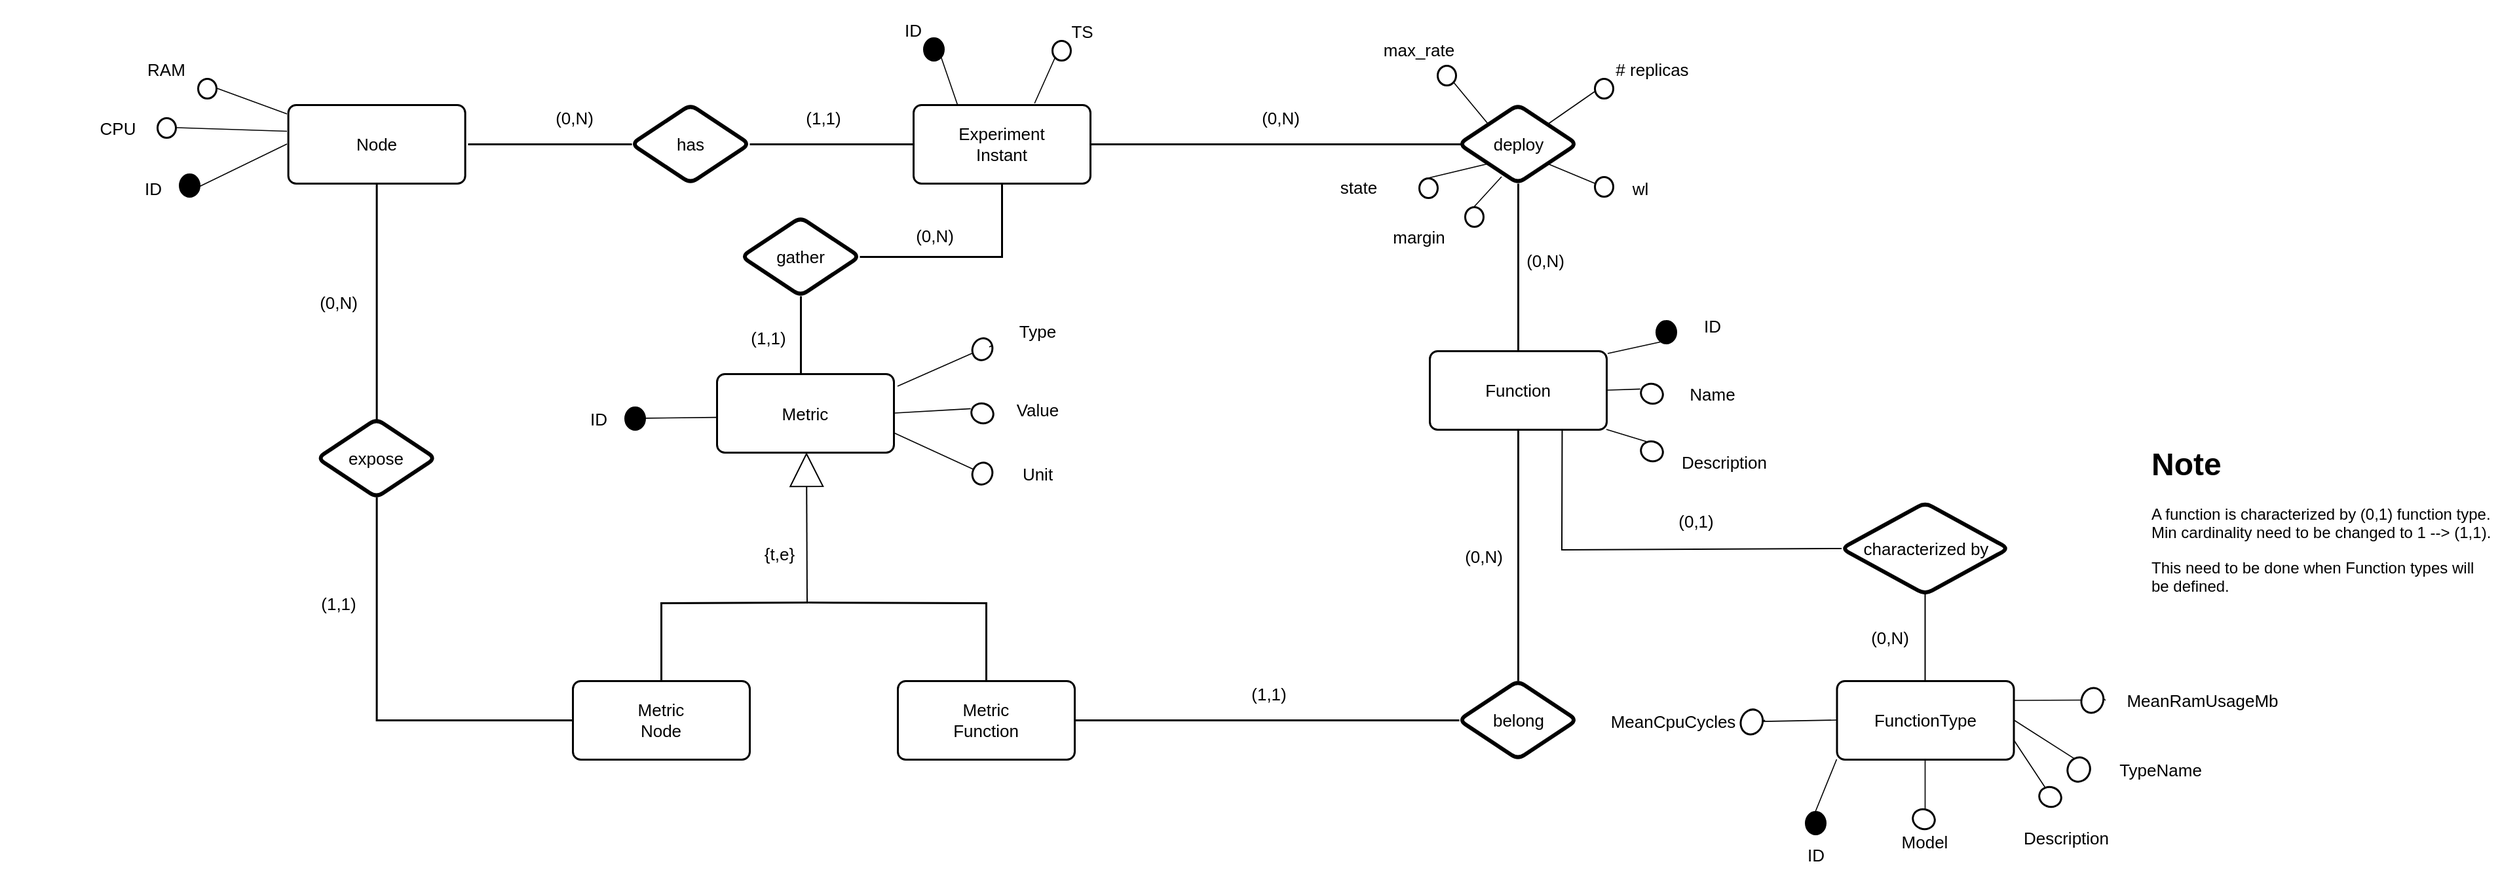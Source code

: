 <mxfile version="15.8.8" type="device" pages="2"><diagram id="wP2PnqFgxNLUTgQMqmHm" name="ER"><mxGraphModel dx="1678" dy="907" grid="1" gridSize="10" guides="1" tooltips="1" connect="1" arrows="1" fold="1" page="1" pageScale="1" pageWidth="827" pageHeight="1169" math="0" shadow="0"><root><mxCell id="0"/><mxCell id="1" parent="0"/><UserObject label="Type" lucidchartObjectId="9b5dUzU8giL_" id="DMG1DFnpiJeSfh5ttnVi-2"><mxCell style="html=1;overflow=block;blockSpacing=1;whiteSpace=wrap;strokeColor=none;fillColor=none;whiteSpace=wrap;fontSize=13;fontColor=#000000;spacing=0;strokeWidth=1.5;" parent="1" vertex="1"><mxGeometry x="765" y="330" width="180" height="45" as="geometry"/></mxCell></UserObject><UserObject label="Name" lucidchartObjectId="Y64dgn3Zi4ZL" id="DMG1DFnpiJeSfh5ttnVi-3"><mxCell style="html=1;overflow=block;blockSpacing=1;whiteSpace=wrap;strokeColor=none;fillColor=none;whiteSpace=wrap;fontSize=13;fontColor=#000000;spacing=0;strokeWidth=1.5;" parent="1" vertex="1"><mxGeometry x="1280" y="378" width="180" height="45" as="geometry"/></mxCell></UserObject><UserObject label="ID" lucidchartObjectId="C24dDlDHfIA-" id="DMG1DFnpiJeSfh5ttnVi-4"><mxCell style="html=1;overflow=block;blockSpacing=1;whiteSpace=wrap;strokeColor=none;fillColor=none;whiteSpace=wrap;fontSize=13;fontColor=#000000;spacing=0;strokeWidth=1.5;" parent="1" vertex="1"><mxGeometry x="90" y="221" width="180" height="45" as="geometry"/></mxCell></UserObject><UserObject label="CPU" lucidchartObjectId="q44dg3XaO2_9" id="DMG1DFnpiJeSfh5ttnVi-5"><mxCell style="html=1;overflow=block;blockSpacing=1;whiteSpace=wrap;strokeColor=none;fillColor=none;whiteSpace=wrap;fontSize=13;fontColor=#000000;spacing=0;strokeWidth=1.5;" parent="1" vertex="1"><mxGeometry x="63" y="175" width="180" height="45" as="geometry"/></mxCell></UserObject><UserObject label="RAM" lucidchartObjectId="534d_1s6gbTO" id="DMG1DFnpiJeSfh5ttnVi-6"><mxCell style="html=1;overflow=block;blockSpacing=1;whiteSpace=wrap;strokeColor=none;fillColor=none;whiteSpace=wrap;fontSize=13;fontColor=#000000;spacing=0;strokeWidth=1.5;" parent="1" vertex="1"><mxGeometry x="100" y="130" width="180" height="45" as="geometry"/></mxCell></UserObject><UserObject label="&lt;span style=&quot;font-style: normal&quot;&gt;Node&lt;/span&gt;" lucidchartObjectId="OEEgFIjqCyPv" id="DMG1DFnpiJeSfh5ttnVi-7"><mxCell style="html=1;overflow=block;blockSpacing=1;whiteSpace=wrap;;whiteSpace=wrap;fontSize=13;fontColor=#000000;fontStyle=2;spacing=3.8;strokeOpacity=100;fillOpacity=100;rounded=1;absoluteArcSize=1;arcSize=12;fillColor=#ffffff;strokeWidth=1.5;" parent="1" vertex="1"><mxGeometry x="282.81" y="180" width="135" height="60" as="geometry"/></mxCell></UserObject><UserObject label="" lucidchartObjectId="-04dJttr7Dre" id="DMG1DFnpiJeSfh5ttnVi-8"><mxCell style="html=1;overflow=block;blockSpacing=1;whiteSpace=wrap;ellipse;whiteSpace=wrap;fontSize=13;spacing=3.8;strokeOpacity=100;fillOpacity=100;rounded=1;absoluteArcSize=1;arcSize=12;fillColor=#000000;strokeWidth=1.5;" parent="1" vertex="1"><mxGeometry x="200" y="233" width="15" height="17" as="geometry"/></mxCell></UserObject><UserObject label="" lucidchartObjectId="m34d_icjrmit" id="DMG1DFnpiJeSfh5ttnVi-9"><mxCell style="html=1;overflow=block;blockSpacing=1;whiteSpace=wrap;ellipse;whiteSpace=wrap;fontSize=13;spacing=3.8;strokeOpacity=100;fillOpacity=100;rounded=1;absoluteArcSize=1;arcSize=12;fillColor=#ffffff;strokeWidth=1.5;" parent="1" vertex="1"><mxGeometry x="214" y="160" width="14" height="15" as="geometry"/></mxCell></UserObject><UserObject label="" lucidchartObjectId="m34dn9Aj9rzF" id="DMG1DFnpiJeSfh5ttnVi-10"><mxCell style="html=1;jettySize=18;whiteSpace=wrap;fontSize=13;strokeOpacity=100;strokeWidth=0.8;rounded=0;startArrow=none;;endArrow=none;;exitX=-0.006;exitY=0.117;exitPerimeter=0;entryX=1.054;entryY=0.5;entryPerimeter=0;" parent="1" source="DMG1DFnpiJeSfh5ttnVi-7" target="DMG1DFnpiJeSfh5ttnVi-9" edge="1"><mxGeometry width="100" height="100" relative="1" as="geometry"><Array as="points"/></mxGeometry></mxCell></UserObject><UserObject label="" lucidchartObjectId="e44dvF2ZWF17" id="DMG1DFnpiJeSfh5ttnVi-11"><mxCell style="html=1;overflow=block;blockSpacing=1;whiteSpace=wrap;ellipse;whiteSpace=wrap;fontSize=13;spacing=3.8;strokeOpacity=100;fillOpacity=100;rounded=1;absoluteArcSize=1;arcSize=12;fillColor=#ffffff;strokeWidth=1.5;" parent="1" vertex="1"><mxGeometry x="183" y="190" width="14" height="15" as="geometry"/></mxCell></UserObject><UserObject label="" lucidchartObjectId="e44d~gqXf~aO" id="DMG1DFnpiJeSfh5ttnVi-12"><mxCell style="html=1;jettySize=18;whiteSpace=wrap;fontSize=13;strokeOpacity=100;strokeWidth=0.8;rounded=0;startArrow=none;;endArrow=none;;exitX=-0.006;exitY=0.337;exitPerimeter=0;entryX=1.054;entryY=0.5;entryPerimeter=0;" parent="1" source="DMG1DFnpiJeSfh5ttnVi-7" target="DMG1DFnpiJeSfh5ttnVi-11" edge="1"><mxGeometry width="100" height="100" relative="1" as="geometry"><Array as="points"/></mxGeometry></mxCell></UserObject><UserObject label="&lt;span style=&quot;font-style: normal&quot;&gt;Metric&lt;br&gt;&lt;/span&gt;" lucidchartObjectId="454dIQ~aDtU-" id="DMG1DFnpiJeSfh5ttnVi-13"><mxCell style="html=1;overflow=block;blockSpacing=1;whiteSpace=wrap;;whiteSpace=wrap;fontSize=13;fontColor=#000000;fontStyle=2;spacing=3.8;strokeOpacity=100;fillOpacity=100;rounded=1;absoluteArcSize=1;arcSize=12;fillColor=#ffffff;strokeWidth=1.5;" parent="1" vertex="1"><mxGeometry x="610" y="385.5" width="135" height="60" as="geometry"/></mxCell></UserObject><UserObject label="" lucidchartObjectId="A64dyH3geTrY" id="DMG1DFnpiJeSfh5ttnVi-14"><mxCell style="html=1;overflow=block;blockSpacing=1;whiteSpace=wrap;ellipse;whiteSpace=wrap;fontSize=13;spacing=3.8;strokeOpacity=100;fillOpacity=100;rounded=1;absoluteArcSize=1;arcSize=12;rotation=-69.15;fillColor=#ffffff;strokeWidth=1.5;" parent="1" vertex="1"><mxGeometry x="805" y="407" width="15" height="17" as="geometry"/></mxCell></UserObject><UserObject label="" lucidchartObjectId="N64dlVZlJCR0" id="DMG1DFnpiJeSfh5ttnVi-15"><mxCell style="html=1;jettySize=18;whiteSpace=wrap;fontSize=13;strokeOpacity=100;strokeWidth=0.8;rounded=0;startArrow=none;;endArrow=none;;exitX=0.5;exitY=-0.046;exitPerimeter=0;entryX=1.006;entryY=0.5;entryPerimeter=0;" parent="1" source="DMG1DFnpiJeSfh5ttnVi-14" target="DMG1DFnpiJeSfh5ttnVi-13" edge="1"><mxGeometry width="100" height="100" relative="1" as="geometry"><Array as="points"/></mxGeometry></mxCell></UserObject><UserObject label="Metric&lt;br&gt;Node" lucidchartObjectId="964dGT_Nt.-A" id="DMG1DFnpiJeSfh5ttnVi-16"><mxCell style="html=1;overflow=block;blockSpacing=1;whiteSpace=wrap;;whiteSpace=wrap;fontSize=13;fontColor=#000000;spacing=3.8;strokeOpacity=100;fillOpacity=100;rounded=1;absoluteArcSize=1;arcSize=12;fillColor=#ffffff;strokeWidth=1.5;" parent="1" vertex="1"><mxGeometry x="500" y="620" width="135" height="60" as="geometry"/></mxCell></UserObject><UserObject label="" lucidchartObjectId="Bb5dZPRpgHt." id="DMG1DFnpiJeSfh5ttnVi-27"><mxCell style="html=1;jettySize=18;whiteSpace=wrap;fontSize=13;strokeOpacity=100;strokeWidth=0.8;rounded=0;startArrow=none;;endArrow=none;;" parent="1" source="DMG1DFnpiJeSfh5ttnVi-68" edge="1"><mxGeometry width="100" height="100" relative="1" as="geometry"><Array as="points"/><mxPoint x="818" y="365" as="sourcePoint"/><mxPoint x="748" y="395" as="targetPoint"/></mxGeometry></mxCell></UserObject><UserObject label="" lucidchartObjectId="Rg5dHVJ4h0-_" id="DMG1DFnpiJeSfh5ttnVi-29"><mxCell style="html=1;jettySize=18;whiteSpace=wrap;fontSize=13;strokeOpacity=100;strokeWidth=0.8;rounded=0;startArrow=none;;endArrow=none;;exitX=-0.006;exitY=0.5;exitPerimeter=0;entryX=1.044;entryY=0.545;entryPerimeter=0;" parent="1" source="DMG1DFnpiJeSfh5ttnVi-7" target="DMG1DFnpiJeSfh5ttnVi-8" edge="1"><mxGeometry width="100" height="100" relative="1" as="geometry"><Array as="points"/></mxGeometry></mxCell></UserObject><UserObject label="&lt;span style=&quot;font-style: normal&quot;&gt;Function&lt;/span&gt;" lucidchartObjectId="~uSofGP1W5QT" id="DMG1DFnpiJeSfh5ttnVi-32"><mxCell style="html=1;overflow=block;blockSpacing=1;whiteSpace=wrap;;whiteSpace=wrap;fontSize=13;fontColor=#000000;fontStyle=2;spacing=3.8;strokeOpacity=100;fillOpacity=100;rounded=1;absoluteArcSize=1;arcSize=12;fillColor=#ffffff;strokeWidth=1.5;" parent="1" vertex="1"><mxGeometry x="1154" y="368" width="135" height="60" as="geometry"/></mxCell></UserObject><UserObject label="" lucidchartObjectId="~uSoPyirGRPD" id="DMG1DFnpiJeSfh5ttnVi-33"><mxCell style="html=1;overflow=block;blockSpacing=1;whiteSpace=wrap;ellipse;whiteSpace=wrap;fontSize=13;spacing=3.8;strokeOpacity=100;fillOpacity=100;rounded=1;absoluteArcSize=1;arcSize=12;rotation=-69.15;fillColor=#ffffff;strokeWidth=1.5;" parent="1" vertex="1"><mxGeometry x="1316" y="392" width="15" height="17" as="geometry"/></mxCell></UserObject><UserObject label="" lucidchartObjectId="~uSoH34Udley" id="DMG1DFnpiJeSfh5ttnVi-34"><mxCell style="html=1;jettySize=18;whiteSpace=wrap;fontSize=13;strokeOpacity=100;strokeWidth=0.8;rounded=0;startArrow=none;;endArrow=none;;exitX=0.5;exitY=-0.046;exitPerimeter=0;entryX=1.006;entryY=0.5;entryPerimeter=0;" parent="1" source="DMG1DFnpiJeSfh5ttnVi-33" target="DMG1DFnpiJeSfh5ttnVi-32" edge="1"><mxGeometry width="100" height="100" relative="1" as="geometry"><Array as="points"/></mxGeometry></mxCell></UserObject><UserObject label="ID" lucidchartObjectId="-vSogdpUPHWz" id="DMG1DFnpiJeSfh5ttnVi-35"><mxCell style="html=1;overflow=block;blockSpacing=1;whiteSpace=wrap;strokeColor=none;fillColor=none;whiteSpace=wrap;fontSize=13;fontColor=#000000;spacing=0;strokeWidth=1.5;" parent="1" vertex="1"><mxGeometry x="1280" y="326" width="180" height="45" as="geometry"/></mxCell></UserObject><UserObject label="" lucidchartObjectId="-vSoKPREWX-~" id="DMG1DFnpiJeSfh5ttnVi-36"><mxCell style="html=1;overflow=block;blockSpacing=1;whiteSpace=wrap;ellipse;whiteSpace=wrap;fontSize=13;spacing=3.8;strokeOpacity=100;fillOpacity=100;rounded=1;absoluteArcSize=1;arcSize=12;fillColor=#000000;strokeWidth=1.5;" parent="1" vertex="1"><mxGeometry x="1327" y="345" width="15" height="17" as="geometry"/></mxCell></UserObject><UserObject label="" lucidchartObjectId="-wSoa.VuNmsw" id="DMG1DFnpiJeSfh5ttnVi-37"><mxCell style="html=1;jettySize=18;whiteSpace=wrap;fontSize=13;strokeOpacity=100;strokeWidth=0.8;rounded=0;startArrow=none;;endArrow=none;;exitX=0.204;exitY=0.956;exitPerimeter=0;" parent="1" source="DMG1DFnpiJeSfh5ttnVi-36" edge="1"><mxGeometry width="100" height="100" relative="1" as="geometry"><Array as="points"/><mxPoint x="1290" y="370" as="targetPoint"/></mxGeometry></mxCell></UserObject><UserObject label="&lt;span style=&quot;font-style: normal&quot;&gt;Experiment&lt;br&gt;Instant&lt;br&gt;&lt;/span&gt;" lucidchartObjectId="AxSofEdzmQ-Y" id="DMG1DFnpiJeSfh5ttnVi-38"><mxCell style="html=1;overflow=block;blockSpacing=1;whiteSpace=wrap;;whiteSpace=wrap;fontSize=13;fontColor=#000000;fontStyle=2;spacing=3.8;strokeOpacity=100;fillOpacity=100;rounded=1;absoluteArcSize=1;arcSize=12;fillColor=#ffffff;strokeWidth=1.5;" parent="1" vertex="1"><mxGeometry x="760" y="180" width="135" height="60" as="geometry"/></mxCell></UserObject><UserObject label="deploy" lucidchartObjectId="aJSoNTptgdtV" id="DMG1DFnpiJeSfh5ttnVi-39"><mxCell style="html=1;overflow=block;blockSpacing=1;whiteSpace=wrap;rhombus;whiteSpace=wrap;fontSize=13;fontColor=#000000;spacing=3.8;strokeOpacity=100;rounded=1;absoluteArcSize=1;arcSize=12;strokeWidth=3;" parent="1" vertex="1"><mxGeometry x="1176.5" y="180" width="90" height="60" as="geometry"/></mxCell></UserObject><UserObject label="" lucidchartObjectId="aJSo2~Ef-OML" id="DMG1DFnpiJeSfh5ttnVi-40"><mxCell style="html=1;jettySize=18;whiteSpace=wrap;fontSize=13;fontColor=#000000;strokeWidth=1.5;rounded=1;arcSize=0;edgeStyle=orthogonalEdgeStyle;startArrow=none;;endArrow=none;;exitX=0.5;exitY=1;entryX=0.5;entryY=0;entryDx=0;entryDy=0;exitDx=0;exitDy=0;" parent="1" source="DMG1DFnpiJeSfh5ttnVi-39" target="DMG1DFnpiJeSfh5ttnVi-32" edge="1"><mxGeometry width="100" height="100" relative="1" as="geometry"><Array as="points"/><mxPoint x="865" y="245" as="targetPoint"/></mxGeometry></mxCell></UserObject><mxCell id="DMG1DFnpiJeSfh5ttnVi-41" value="(0,N)" style="text;html=1;resizable=0;labelBackgroundColor=#ffffff;align=center;verticalAlign=middle;fontColor=#000000;;fontSize=13;" parent="DMG1DFnpiJeSfh5ttnVi-40" vertex="1"><mxGeometry relative="1" as="geometry"><mxPoint x="20" y="-5" as="offset"/></mxGeometry></mxCell><UserObject label="" lucidchartObjectId="aJSolJxIZP1x" id="DMG1DFnpiJeSfh5ttnVi-42"><mxCell style="html=1;jettySize=18;whiteSpace=wrap;fontSize=13;fontColor=#000000;strokeWidth=1.5;rounded=1;arcSize=0;edgeStyle=orthogonalEdgeStyle;startArrow=none;;endArrow=none;;exitX=0.016;exitY=0.5;exitPerimeter=0;entryX=1;entryY=0.5;entryDx=0;entryDy=0;" parent="1" source="DMG1DFnpiJeSfh5ttnVi-39" target="DMG1DFnpiJeSfh5ttnVi-38" edge="1"><mxGeometry width="100" height="100" relative="1" as="geometry"><Array as="points"/></mxGeometry></mxCell></UserObject><mxCell id="DMG1DFnpiJeSfh5ttnVi-43" value="(0,N)" style="text;html=1;resizable=0;labelBackgroundColor=#ffffff;align=center;verticalAlign=middle;fontColor=#000000;;fontSize=13;" parent="DMG1DFnpiJeSfh5ttnVi-42" vertex="1"><mxGeometry x="-0.581" relative="1" as="geometry"><mxPoint x="-79" y="-20" as="offset"/></mxGeometry></mxCell><UserObject label="Value" lucidchartObjectId="NJSoYLaRE0Ns" id="DMG1DFnpiJeSfh5ttnVi-44"><mxCell style="html=1;overflow=block;blockSpacing=1;whiteSpace=wrap;strokeColor=none;fillColor=none;whiteSpace=wrap;fontSize=13;fontColor=#000000;spacing=0;strokeWidth=1.5;" parent="1" vertex="1"><mxGeometry x="765" y="390" width="180" height="45" as="geometry"/></mxCell></UserObject><UserObject label="expose" lucidchartObjectId="QKSovwFdbwl8" id="DMG1DFnpiJeSfh5ttnVi-45"><mxCell style="html=1;overflow=block;blockSpacing=1;whiteSpace=wrap;rhombus;whiteSpace=wrap;fontSize=13;fontColor=#000000;spacing=3.8;strokeOpacity=100;rounded=1;absoluteArcSize=1;arcSize=12;strokeWidth=3;" parent="1" vertex="1"><mxGeometry x="305.31" y="420" width="90" height="60" as="geometry"/></mxCell></UserObject><UserObject label="" lucidchartObjectId="QKSoPwRiHVoJ" id="DMG1DFnpiJeSfh5ttnVi-46"><mxCell style="html=1;jettySize=18;whiteSpace=wrap;fontSize=13;fontColor=#000000;strokeWidth=1.5;rounded=1;arcSize=0;edgeStyle=orthogonalEdgeStyle;startArrow=none;;endArrow=none;;exitX=0.5;exitY=0.009;exitPerimeter=0;entryX=0.5;entryY=1;entryDx=0;entryDy=0;" parent="1" source="DMG1DFnpiJeSfh5ttnVi-45" target="DMG1DFnpiJeSfh5ttnVi-7" edge="1"><mxGeometry width="100" height="100" relative="1" as="geometry"><Array as="points"/><mxPoint x="335" y="275" as="targetPoint"/></mxGeometry></mxCell></UserObject><mxCell id="DMG1DFnpiJeSfh5ttnVi-47" value="(1,1)" style="text;html=1;resizable=0;labelBackgroundColor=#ffffff;align=center;verticalAlign=middle;fontColor=#000000;;fontSize=13;" parent="DMG1DFnpiJeSfh5ttnVi-46" vertex="1"><mxGeometry x="-0.179" relative="1" as="geometry"><mxPoint x="-30" y="214" as="offset"/></mxGeometry></mxCell><UserObject label="" lucidchartObjectId="QKSozWpXTLyd" id="DMG1DFnpiJeSfh5ttnVi-48"><mxCell style="html=1;jettySize=18;whiteSpace=wrap;fontSize=13;fontColor=#000000;strokeWidth=1.5;rounded=1;arcSize=0;edgeStyle=orthogonalEdgeStyle;startArrow=none;;endArrow=none;;exitX=0.5;exitY=0.991;exitPerimeter=0;entryX=0;entryY=0.5;entryDx=0;entryDy=0;" parent="1" source="DMG1DFnpiJeSfh5ttnVi-45" target="DMG1DFnpiJeSfh5ttnVi-16" edge="1"><mxGeometry width="100" height="100" relative="1" as="geometry"><Array as="points"/></mxGeometry></mxCell></UserObject><mxCell id="DMG1DFnpiJeSfh5ttnVi-49" value="(0,N)" style="text;html=1;resizable=0;labelBackgroundColor=#ffffff;align=center;verticalAlign=middle;fontColor=#000000;;fontSize=13;" parent="DMG1DFnpiJeSfh5ttnVi-48" vertex="1"><mxGeometry relative="1" as="geometry"><mxPoint x="-30" y="-309" as="offset"/></mxGeometry></mxCell><UserObject label="" lucidchartObjectId="Wa5d695DNU6g" id="DMG1DFnpiJeSfh5ttnVi-68"><mxCell style="html=1;overflow=block;blockSpacing=1;whiteSpace=wrap;ellipse;whiteSpace=wrap;fontSize=13;spacing=3.8;strokeOpacity=100;fillOpacity=100;rounded=1;absoluteArcSize=1;arcSize=12;rotation=23.529;fillColor=#ffffff;strokeWidth=1.5;" parent="1" vertex="1"><mxGeometry x="805" y="358" width="15" height="17" as="geometry"/></mxCell></UserObject><mxCell id="DMG1DFnpiJeSfh5ttnVi-69" value="" style="html=1;jettySize=18;whiteSpace=wrap;fontSize=13;strokeOpacity=100;strokeWidth=0.8;rounded=0;startArrow=none;;endArrow=none;;" parent="1" target="DMG1DFnpiJeSfh5ttnVi-68" edge="1"><mxGeometry width="100" height="100" relative="1" as="geometry"><Array as="points"/><mxPoint x="818" y="365" as="sourcePoint"/><mxPoint x="738" y="395" as="targetPoint"/></mxGeometry></mxCell><UserObject label="" lucidchartObjectId="Bb5dZPRpgHt." id="DMG1DFnpiJeSfh5ttnVi-70"><mxCell style="html=1;jettySize=18;whiteSpace=wrap;fontSize=13;strokeOpacity=100;strokeWidth=0.8;rounded=0;startArrow=none;;endArrow=none;;entryX=1;entryY=0.75;entryDx=0;entryDy=0;" parent="1" source="DMG1DFnpiJeSfh5ttnVi-71" target="DMG1DFnpiJeSfh5ttnVi-13" edge="1"><mxGeometry width="100" height="100" relative="1" as="geometry"><Array as="points"/><mxPoint x="818" y="455" as="sourcePoint"/><mxPoint x="748" y="425" as="targetPoint"/></mxGeometry></mxCell></UserObject><UserObject label="" lucidchartObjectId="Wa5d695DNU6g" id="DMG1DFnpiJeSfh5ttnVi-71"><mxCell style="html=1;overflow=block;blockSpacing=1;whiteSpace=wrap;ellipse;whiteSpace=wrap;fontSize=13;spacing=3.8;strokeOpacity=100;fillOpacity=100;rounded=1;absoluteArcSize=1;arcSize=12;rotation=23.529;fillColor=#ffffff;strokeWidth=1.5;" parent="1" vertex="1"><mxGeometry x="805" y="453" width="15" height="17" as="geometry"/></mxCell></UserObject><UserObject label="Unit" lucidchartObjectId="9b5dUzU8giL_" id="DMG1DFnpiJeSfh5ttnVi-72"><mxCell style="html=1;overflow=block;blockSpacing=1;whiteSpace=wrap;strokeColor=none;fillColor=none;whiteSpace=wrap;fontSize=13;fontColor=#000000;spacing=0;strokeWidth=1.5;" parent="1" vertex="1"><mxGeometry x="765" y="439" width="180" height="45" as="geometry"/></mxCell></UserObject><UserObject label="max_rate" lucidchartObjectId="534d_1s6gbTO" id="DMG1DFnpiJeSfh5ttnVi-83"><mxCell style="html=1;overflow=block;blockSpacing=1;whiteSpace=wrap;strokeColor=none;fillColor=none;whiteSpace=wrap;fontSize=13;fontColor=#000000;spacing=0;strokeWidth=1.5;" parent="1" vertex="1"><mxGeometry x="1055.5" y="115" width="180" height="45" as="geometry"/></mxCell></UserObject><UserObject label="# replicas" lucidchartObjectId="C24dDlDHfIA-" id="DMG1DFnpiJeSfh5ttnVi-86"><mxCell style="html=1;overflow=block;blockSpacing=1;whiteSpace=wrap;strokeColor=none;fillColor=none;whiteSpace=wrap;fontSize=13;fontColor=#000000;spacing=0;strokeWidth=1.5;rotation=0;" parent="1" vertex="1"><mxGeometry x="1288.5" y="130" width="70" height="45" as="geometry"/></mxCell></UserObject><UserObject label="" lucidchartObjectId="-wSoa.VuNmsw" id="DMG1DFnpiJeSfh5ttnVi-88"><mxCell style="html=1;jettySize=18;whiteSpace=wrap;fontSize=13;strokeOpacity=100;strokeWidth=0.8;rounded=0;startArrow=none;;endArrow=none;;entryX=0;entryY=0;entryDx=0;entryDy=0;" parent="1" target="DMG1DFnpiJeSfh5ttnVi-39" edge="1"><mxGeometry width="100" height="100" relative="1" as="geometry"><Array as="points"/><mxPoint x="1170" y="160" as="sourcePoint"/><mxPoint x="1299" y="387.99" as="targetPoint"/></mxGeometry></mxCell></UserObject><UserObject label="" lucidchartObjectId="m34d_icjrmit" id="DMG1DFnpiJeSfh5ttnVi-90"><mxCell style="html=1;overflow=block;blockSpacing=1;whiteSpace=wrap;ellipse;whiteSpace=wrap;fontSize=13;spacing=3.8;strokeOpacity=100;fillOpacity=100;rounded=1;absoluteArcSize=1;arcSize=12;fillColor=#ffffff;strokeWidth=1.5;" parent="1" vertex="1"><mxGeometry x="1160" y="150" width="14" height="15" as="geometry"/></mxCell></UserObject><UserObject label="" lucidchartObjectId="-wSoa.VuNmsw" id="DMG1DFnpiJeSfh5ttnVi-92"><mxCell style="html=1;jettySize=18;whiteSpace=wrap;fontSize=13;strokeOpacity=100;strokeWidth=0.8;rounded=0;startArrow=none;;endArrow=none;;entryX=1;entryY=0;entryDx=0;entryDy=0;" parent="1" target="DMG1DFnpiJeSfh5ttnVi-39" edge="1"><mxGeometry width="100" height="100" relative="1" as="geometry"><Array as="points"/><mxPoint x="1280" y="170" as="sourcePoint"/><mxPoint x="1209" y="205" as="targetPoint"/></mxGeometry></mxCell></UserObject><UserObject label="" lucidchartObjectId="m34d_icjrmit" id="DMG1DFnpiJeSfh5ttnVi-93"><mxCell style="html=1;overflow=block;blockSpacing=1;whiteSpace=wrap;ellipse;whiteSpace=wrap;fontSize=13;spacing=3.8;strokeOpacity=100;fillOpacity=100;rounded=1;absoluteArcSize=1;arcSize=12;fillColor=#ffffff;strokeWidth=1.5;" parent="1" vertex="1"><mxGeometry x="1280" y="160" width="14" height="15" as="geometry"/></mxCell></UserObject><UserObject label="" lucidchartObjectId="m34d_icjrmit" id="DMG1DFnpiJeSfh5ttnVi-97"><mxCell style="html=1;overflow=block;blockSpacing=1;whiteSpace=wrap;ellipse;whiteSpace=wrap;fontSize=13;spacing=3.8;strokeOpacity=100;fillOpacity=100;rounded=1;absoluteArcSize=1;arcSize=12;fillColor=#ffffff;strokeWidth=1.5;" parent="1" vertex="1"><mxGeometry x="1280" y="235" width="14" height="15" as="geometry"/></mxCell></UserObject><UserObject label="" lucidchartObjectId="m34dn9Aj9rzF" id="DMG1DFnpiJeSfh5ttnVi-98"><mxCell style="html=1;jettySize=18;whiteSpace=wrap;fontSize=13;strokeOpacity=100;strokeWidth=0.8;rounded=0;startArrow=none;;endArrow=none;;entryX=1;entryY=1;entryDx=0;entryDy=0;exitX=0;exitY=0.422;exitDx=0;exitDy=0;exitPerimeter=0;" parent="1" source="DMG1DFnpiJeSfh5ttnVi-99" target="DMG1DFnpiJeSfh5ttnVi-39" edge="1"><mxGeometry width="100" height="100" relative="1" as="geometry"><Array as="points"/><mxPoint x="1280" y="240" as="sourcePoint"/><mxPoint x="580" y="80" as="targetPoint"/></mxGeometry></mxCell></UserObject><UserObject label="wl" lucidchartObjectId="C24dDlDHfIA-" id="DMG1DFnpiJeSfh5ttnVi-99"><mxCell style="html=1;overflow=block;blockSpacing=1;whiteSpace=wrap;strokeColor=none;fillColor=none;whiteSpace=wrap;fontSize=13;fontColor=#000000;spacing=0;strokeWidth=1.5;rotation=0;" parent="1" vertex="1"><mxGeometry x="1280" y="221" width="70" height="45" as="geometry"/></mxCell></UserObject><UserObject label="Metric&lt;br&gt;Function" lucidchartObjectId="964dGT_Nt.-A" id="DMG1DFnpiJeSfh5ttnVi-102"><mxCell style="html=1;overflow=block;blockSpacing=1;whiteSpace=wrap;;whiteSpace=wrap;fontSize=13;fontColor=#000000;spacing=3.8;strokeOpacity=100;fillOpacity=100;rounded=1;absoluteArcSize=1;arcSize=12;fillColor=#ffffff;strokeWidth=1.5;" parent="1" vertex="1"><mxGeometry x="748" y="620" width="135" height="60" as="geometry"/></mxCell></UserObject><UserObject label="" lucidchartObjectId="aJSolJxIZP1x" id="DMG1DFnpiJeSfh5ttnVi-103"><mxCell style="html=1;jettySize=18;whiteSpace=wrap;fontSize=13;fontColor=#000000;strokeWidth=1.5;rounded=1;arcSize=0;edgeStyle=orthogonalEdgeStyle;startArrow=none;;endArrow=none;;entryX=0.5;entryY=0;entryDx=0;entryDy=0;" parent="1" target="DMG1DFnpiJeSfh5ttnVi-16" edge="1"><mxGeometry width="100" height="100" relative="1" as="geometry"><Array as="points"/><mxPoint x="680" y="560" as="sourcePoint"/><mxPoint x="905.0" y="220" as="targetPoint"/></mxGeometry></mxCell></UserObject><UserObject label="" lucidchartObjectId="aJSolJxIZP1x" id="DMG1DFnpiJeSfh5ttnVi-105"><mxCell style="html=1;jettySize=18;whiteSpace=wrap;fontSize=13;fontColor=#000000;strokeWidth=1.5;rounded=1;arcSize=0;edgeStyle=orthogonalEdgeStyle;startArrow=none;;endArrow=none;;entryX=0.5;entryY=0;entryDx=0;entryDy=0;" parent="1" target="DMG1DFnpiJeSfh5ttnVi-102" edge="1"><mxGeometry width="100" height="100" relative="1" as="geometry"><Array as="points"/><mxPoint x="680" y="560" as="sourcePoint"/><mxPoint x="577.5" y="630" as="targetPoint"/></mxGeometry></mxCell></UserObject><mxCell id="DMG1DFnpiJeSfh5ttnVi-106" value="" style="endArrow=block;html=1;rounded=0;entryX=0.5;entryY=1;entryDx=0;entryDy=0;endFill=0;endSize=24;" parent="1" edge="1"><mxGeometry width="50" height="50" relative="1" as="geometry"><mxPoint x="679" y="560" as="sourcePoint"/><mxPoint x="678.5" y="445.5" as="targetPoint"/></mxGeometry></mxCell><UserObject label="has" lucidchartObjectId="QKSovwFdbwl8" id="DMG1DFnpiJeSfh5ttnVi-107"><mxCell style="html=1;overflow=block;blockSpacing=1;whiteSpace=wrap;rhombus;whiteSpace=wrap;fontSize=13;fontColor=#000000;spacing=3.8;strokeOpacity=100;rounded=1;absoluteArcSize=1;arcSize=12;strokeWidth=3;" parent="1" vertex="1"><mxGeometry x="545" y="180" width="90" height="60" as="geometry"/></mxCell></UserObject><UserObject label="" lucidchartObjectId="QKSoPwRiHVoJ" id="DMG1DFnpiJeSfh5ttnVi-110"><mxCell style="html=1;jettySize=18;whiteSpace=wrap;fontSize=13;fontColor=#000000;strokeWidth=1.5;rounded=1;arcSize=0;edgeStyle=orthogonalEdgeStyle;startArrow=none;;endArrow=none;;exitX=0;exitY=0.5;exitDx=0;exitDy=0;" parent="1" source="DMG1DFnpiJeSfh5ttnVi-107" edge="1"><mxGeometry width="100" height="100" relative="1" as="geometry"><Array as="points"/><mxPoint x="420" y="210" as="targetPoint"/><mxPoint x="360.31" y="430.54" as="sourcePoint"/></mxGeometry></mxCell></UserObject><mxCell id="DMG1DFnpiJeSfh5ttnVi-111" value="(1,1)" style="text;html=1;resizable=0;labelBackgroundColor=#ffffff;align=center;verticalAlign=middle;fontColor=#000000;;fontSize=13;" parent="DMG1DFnpiJeSfh5ttnVi-110" vertex="1"><mxGeometry x="-0.179" relative="1" as="geometry"><mxPoint x="197" y="-20" as="offset"/></mxGeometry></mxCell><UserObject label="" lucidchartObjectId="QKSozWpXTLyd" id="DMG1DFnpiJeSfh5ttnVi-112"><mxCell style="html=1;jettySize=18;whiteSpace=wrap;fontSize=13;fontColor=#000000;strokeWidth=1.5;rounded=1;arcSize=0;edgeStyle=orthogonalEdgeStyle;startArrow=none;;endArrow=none;;exitX=1;exitY=0.5;entryX=0;entryY=0.5;entryDx=0;entryDy=0;exitDx=0;exitDy=0;" parent="1" source="DMG1DFnpiJeSfh5ttnVi-107" target="DMG1DFnpiJeSfh5ttnVi-38" edge="1"><mxGeometry width="100" height="100" relative="1" as="geometry"><Array as="points"/><mxPoint x="360.31" y="489.46" as="sourcePoint"/><mxPoint x="510" y="660" as="targetPoint"/></mxGeometry></mxCell></UserObject><mxCell id="DMG1DFnpiJeSfh5ttnVi-113" value="(0,N)" style="text;html=1;resizable=0;labelBackgroundColor=#ffffff;align=center;verticalAlign=middle;fontColor=#000000;;fontSize=13;" parent="DMG1DFnpiJeSfh5ttnVi-112" vertex="1"><mxGeometry relative="1" as="geometry"><mxPoint x="-197" y="-20" as="offset"/></mxGeometry></mxCell><UserObject label="gather" lucidchartObjectId="QKSovwFdbwl8" id="DMG1DFnpiJeSfh5ttnVi-114"><mxCell style="html=1;overflow=block;blockSpacing=1;whiteSpace=wrap;rhombus;whiteSpace=wrap;fontSize=13;fontColor=#000000;spacing=3.8;strokeOpacity=100;rounded=1;absoluteArcSize=1;arcSize=12;strokeWidth=3;" parent="1" vertex="1"><mxGeometry x="629" y="266" width="90" height="60" as="geometry"/></mxCell></UserObject><UserObject label="" lucidchartObjectId="QKSoPwRiHVoJ" id="DMG1DFnpiJeSfh5ttnVi-115"><mxCell style="html=1;jettySize=18;whiteSpace=wrap;fontSize=13;fontColor=#000000;strokeWidth=1.5;rounded=1;arcSize=0;edgeStyle=orthogonalEdgeStyle;startArrow=none;;endArrow=none;;exitX=0.5;exitY=1;exitDx=0;exitDy=0;entryX=1;entryY=0.5;entryDx=0;entryDy=0;" parent="1" source="DMG1DFnpiJeSfh5ttnVi-38" target="DMG1DFnpiJeSfh5ttnVi-114" edge="1"><mxGeometry width="100" height="100" relative="1" as="geometry"><Array as="points"/><mxPoint x="430" y="220" as="targetPoint"/><mxPoint x="555" y="220" as="sourcePoint"/></mxGeometry></mxCell></UserObject><mxCell id="DMG1DFnpiJeSfh5ttnVi-116" value="(1,1)" style="text;html=1;resizable=0;labelBackgroundColor=#ffffff;align=center;verticalAlign=middle;fontColor=#000000;;fontSize=13;" parent="DMG1DFnpiJeSfh5ttnVi-115" vertex="1"><mxGeometry x="-0.179" relative="1" as="geometry"><mxPoint x="-167" y="62" as="offset"/></mxGeometry></mxCell><UserObject label="" lucidchartObjectId="QKSoPwRiHVoJ" id="DMG1DFnpiJeSfh5ttnVi-117"><mxCell style="html=1;jettySize=18;whiteSpace=wrap;fontSize=13;fontColor=#000000;strokeWidth=1.5;rounded=1;arcSize=0;edgeStyle=orthogonalEdgeStyle;startArrow=none;;endArrow=none;;entryX=0.5;entryY=1;entryDx=0;entryDy=0;exitX=0.5;exitY=0;exitDx=0;exitDy=0;" parent="1" source="DMG1DFnpiJeSfh5ttnVi-13" target="DMG1DFnpiJeSfh5ttnVi-114" edge="1"><mxGeometry width="100" height="100" relative="1" as="geometry"><Array as="points"><mxPoint x="674" y="385"/></Array><mxPoint x="674" y="340.0" as="targetPoint"/><mxPoint x="658" y="385" as="sourcePoint"/></mxGeometry></mxCell></UserObject><mxCell id="DMG1DFnpiJeSfh5ttnVi-118" value="(0,N)" style="text;html=1;resizable=0;labelBackgroundColor=#ffffff;align=center;verticalAlign=middle;fontColor=#000000;;fontSize=13;" parent="DMG1DFnpiJeSfh5ttnVi-117" vertex="1"><mxGeometry x="-0.179" relative="1" as="geometry"><mxPoint x="102" y="-83" as="offset"/></mxGeometry></mxCell><UserObject label="" lucidchartObjectId="Rg5dHVJ4h0-_" id="DMG1DFnpiJeSfh5ttnVi-121"><mxCell style="html=1;jettySize=18;whiteSpace=wrap;fontSize=13;strokeOpacity=100;strokeWidth=0.8;rounded=0;startArrow=none;;endArrow=none;;entryX=0;entryY=0.5;entryDx=0;entryDy=0;" parent="1" source="DMG1DFnpiJeSfh5ttnVi-120" edge="1"><mxGeometry width="100" height="100" relative="1" as="geometry"><Array as="points"/><mxPoint x="550" y="419.32" as="sourcePoint"/><mxPoint x="610" y="418.82" as="targetPoint"/></mxGeometry></mxCell></UserObject><UserObject label="" lucidchartObjectId="-04dJttr7Dre" id="DMG1DFnpiJeSfh5ttnVi-120"><mxCell style="html=1;overflow=block;blockSpacing=1;whiteSpace=wrap;ellipse;whiteSpace=wrap;fontSize=13;spacing=3.8;strokeOpacity=100;fillOpacity=100;rounded=1;absoluteArcSize=1;arcSize=12;fillColor=#000000;strokeWidth=1.5;" parent="1" vertex="1"><mxGeometry x="540" y="411" width="15" height="17" as="geometry"/></mxCell></UserObject><mxCell id="DMG1DFnpiJeSfh5ttnVi-123" value="" style="html=1;jettySize=18;whiteSpace=wrap;fontSize=13;strokeOpacity=100;strokeWidth=0.8;rounded=0;startArrow=none;;endArrow=none;;entryX=0;entryY=0.5;entryDx=0;entryDy=0;" parent="1" target="DMG1DFnpiJeSfh5ttnVi-120" edge="1"><mxGeometry width="100" height="100" relative="1" as="geometry"><Array as="points"/><mxPoint x="550" y="419.32" as="sourcePoint"/><mxPoint x="610" y="418.82" as="targetPoint"/></mxGeometry></mxCell><UserObject label="ID" lucidchartObjectId="C24dDlDHfIA-" id="DMG1DFnpiJeSfh5ttnVi-124"><mxCell style="html=1;overflow=block;blockSpacing=1;whiteSpace=wrap;strokeColor=none;fillColor=none;whiteSpace=wrap;fontSize=13;fontColor=#000000;spacing=0;strokeWidth=1.5;" parent="1" vertex="1"><mxGeometry x="430" y="397" width="180" height="45" as="geometry"/></mxCell></UserObject><UserObject label="belong" lucidchartObjectId="QKSovwFdbwl8" id="DMG1DFnpiJeSfh5ttnVi-125"><mxCell style="html=1;overflow=block;blockSpacing=1;whiteSpace=wrap;rhombus;whiteSpace=wrap;fontSize=13;fontColor=#000000;spacing=3.8;strokeOpacity=100;rounded=1;absoluteArcSize=1;arcSize=12;strokeWidth=3;" parent="1" vertex="1"><mxGeometry x="1176.5" y="620" width="90" height="60" as="geometry"/></mxCell></UserObject><UserObject label="" lucidchartObjectId="aJSo2~Ef-OML" id="DMG1DFnpiJeSfh5ttnVi-126"><mxCell style="html=1;jettySize=18;whiteSpace=wrap;fontSize=13;fontColor=#000000;strokeWidth=1.5;rounded=1;arcSize=0;edgeStyle=orthogonalEdgeStyle;startArrow=none;;endArrow=none;;exitX=0.5;exitY=1;entryX=0.5;entryY=0;entryDx=0;entryDy=0;exitDx=0;exitDy=0;" parent="1" source="DMG1DFnpiJeSfh5ttnVi-32" target="DMG1DFnpiJeSfh5ttnVi-125" edge="1"><mxGeometry width="100" height="100" relative="1" as="geometry"><Array as="points"/><mxPoint x="1231.5" y="378" as="targetPoint"/><mxPoint x="1231.5" y="250" as="sourcePoint"/></mxGeometry></mxCell></UserObject><mxCell id="DMG1DFnpiJeSfh5ttnVi-127" value="(1,1)" style="text;html=1;resizable=0;labelBackgroundColor=#ffffff;align=center;verticalAlign=middle;fontColor=#000000;;fontSize=13;" parent="DMG1DFnpiJeSfh5ttnVi-126" vertex="1"><mxGeometry relative="1" as="geometry"><mxPoint x="-191" y="106" as="offset"/></mxGeometry></mxCell><UserObject label="" lucidchartObjectId="aJSo2~Ef-OML" id="DMG1DFnpiJeSfh5ttnVi-128"><mxCell style="html=1;jettySize=18;whiteSpace=wrap;fontSize=13;fontColor=#000000;strokeWidth=1.5;rounded=1;arcSize=0;edgeStyle=orthogonalEdgeStyle;startArrow=none;;endArrow=none;;exitX=1;exitY=0.5;entryX=0;entryY=0.5;entryDx=0;entryDy=0;exitDx=0;exitDy=0;" parent="1" source="DMG1DFnpiJeSfh5ttnVi-102" target="DMG1DFnpiJeSfh5ttnVi-125" edge="1"><mxGeometry width="100" height="100" relative="1" as="geometry"><Array as="points"/><mxPoint x="1231.5" y="630" as="targetPoint"/><mxPoint x="1231.5" y="438" as="sourcePoint"/></mxGeometry></mxCell></UserObject><mxCell id="DMG1DFnpiJeSfh5ttnVi-129" value="(0,N)" style="text;html=1;resizable=0;labelBackgroundColor=#ffffff;align=center;verticalAlign=middle;fontColor=#000000;;fontSize=13;" parent="DMG1DFnpiJeSfh5ttnVi-128" vertex="1"><mxGeometry relative="1" as="geometry"><mxPoint x="165" y="-125" as="offset"/></mxGeometry></mxCell><UserObject label="" lucidchartObjectId="-wSoa.VuNmsw" id="DMG1DFnpiJeSfh5ttnVi-131"><mxCell style="html=1;jettySize=18;whiteSpace=wrap;fontSize=13;strokeOpacity=100;strokeWidth=0.8;rounded=0;startArrow=none;;endArrow=none;;entryX=0.25;entryY=0;entryDx=0;entryDy=0;" parent="1" target="DMG1DFnpiJeSfh5ttnVi-38" edge="1"><mxGeometry width="100" height="100" relative="1" as="geometry"><Array as="points"/><mxPoint x="780" y="140" as="sourcePoint"/><mxPoint x="400.0" y="70" as="targetPoint"/></mxGeometry></mxCell></UserObject><UserObject label="" lucidchartObjectId="-wSoa.VuNmsw" id="DMG1DFnpiJeSfh5ttnVi-134"><mxCell style="html=1;jettySize=18;whiteSpace=wrap;fontSize=13;strokeOpacity=100;strokeWidth=0.8;rounded=0;startArrow=none;;endArrow=none;;entryX=0.686;entryY=-0.019;entryDx=0;entryDy=0;entryPerimeter=0;" parent="1" target="DMG1DFnpiJeSfh5ttnVi-38" edge="1"><mxGeometry width="100" height="100" relative="1" as="geometry"><Array as="points"/><mxPoint x="870" y="140" as="sourcePoint"/><mxPoint x="1254" y="205" as="targetPoint"/></mxGeometry></mxCell></UserObject><UserObject label="" lucidchartObjectId="m34d_icjrmit" id="DMG1DFnpiJeSfh5ttnVi-135"><mxCell style="html=1;overflow=block;blockSpacing=1;whiteSpace=wrap;ellipse;whiteSpace=wrap;fontSize=13;spacing=3.8;strokeOpacity=100;fillOpacity=100;rounded=1;absoluteArcSize=1;arcSize=12;fillColor=#ffffff;strokeWidth=1.5;" parent="1" vertex="1"><mxGeometry x="866" y="131" width="14" height="15" as="geometry"/></mxCell></UserObject><UserObject label="ID" lucidchartObjectId="534d_1s6gbTO" id="DMG1DFnpiJeSfh5ttnVi-136"><mxCell style="html=1;overflow=block;blockSpacing=1;whiteSpace=wrap;strokeColor=none;fillColor=none;whiteSpace=wrap;fontSize=13;fontColor=#000000;spacing=0;strokeWidth=1.5;" parent="1" vertex="1"><mxGeometry x="670" y="100" width="180" height="45" as="geometry"/></mxCell></UserObject><UserObject label="TS" lucidchartObjectId="534d_1s6gbTO" id="DMG1DFnpiJeSfh5ttnVi-137"><mxCell style="html=1;overflow=block;blockSpacing=1;whiteSpace=wrap;strokeColor=none;fillColor=none;whiteSpace=wrap;fontSize=13;fontColor=#000000;spacing=0;strokeWidth=1.5;" parent="1" vertex="1"><mxGeometry x="798.5" y="101" width="180" height="45" as="geometry"/></mxCell></UserObject><UserObject label="" lucidchartObjectId="-04dJttr7Dre" id="DMG1DFnpiJeSfh5ttnVi-138"><mxCell style="html=1;overflow=block;blockSpacing=1;whiteSpace=wrap;ellipse;whiteSpace=wrap;fontSize=13;spacing=3.8;strokeOpacity=100;fillOpacity=100;rounded=1;absoluteArcSize=1;arcSize=12;fillColor=#000000;strokeWidth=1.5;" parent="1" vertex="1"><mxGeometry x="768" y="129" width="15" height="17" as="geometry"/></mxCell></UserObject><UserObject label="Description" lucidchartObjectId="Y64dgn3Zi4ZL" id="DMG1DFnpiJeSfh5ttnVi-140"><mxCell style="html=1;overflow=block;blockSpacing=1;whiteSpace=wrap;strokeColor=none;fillColor=none;whiteSpace=wrap;fontSize=13;fontColor=#000000;spacing=0;strokeWidth=1.5;" parent="1" vertex="1"><mxGeometry x="1288.5" y="430" width="180" height="45" as="geometry"/></mxCell></UserObject><UserObject label="" lucidchartObjectId="~uSoPyirGRPD" id="DMG1DFnpiJeSfh5ttnVi-141"><mxCell style="html=1;overflow=block;blockSpacing=1;whiteSpace=wrap;ellipse;whiteSpace=wrap;fontSize=13;spacing=3.8;strokeOpacity=100;fillOpacity=100;rounded=1;absoluteArcSize=1;arcSize=12;rotation=-69.15;fillColor=#ffffff;strokeWidth=1.5;" parent="1" vertex="1"><mxGeometry x="1316" y="436" width="15" height="17" as="geometry"/></mxCell></UserObject><UserObject label="" lucidchartObjectId="~uSoH34Udley" id="DMG1DFnpiJeSfh5ttnVi-142"><mxCell style="html=1;jettySize=18;whiteSpace=wrap;fontSize=13;strokeOpacity=100;strokeWidth=0.8;rounded=0;startArrow=none;;endArrow=none;;entryX=1;entryY=0;entryDx=0;entryDy=0;exitX=1;exitY=1;exitDx=0;exitDy=0;" parent="1" source="DMG1DFnpiJeSfh5ttnVi-32" target="DMG1DFnpiJeSfh5ttnVi-141" edge="1"><mxGeometry width="100" height="100" relative="1" as="geometry"><Array as="points"/><mxPoint x="1270" y="550" as="sourcePoint"/><mxPoint x="1299.81" y="408" as="targetPoint"/></mxGeometry></mxCell></UserObject><UserObject label="{t,e}" lucidchartObjectId="9b5dUzU8giL_" id="DMG1DFnpiJeSfh5ttnVi-145"><mxCell style="html=1;overflow=block;blockSpacing=1;whiteSpace=wrap;strokeColor=none;fillColor=none;whiteSpace=wrap;fontSize=13;fontColor=#000000;spacing=0;strokeWidth=1.5;" parent="1" vertex="1"><mxGeometry x="568" y="500" width="180" height="45" as="geometry"/></mxCell></UserObject><UserObject label="" lucidchartObjectId="-wSoa.VuNmsw" id="xR59lEW9zilgdLiGqlHb-1"><mxCell style="html=1;jettySize=18;whiteSpace=wrap;fontSize=13;strokeOpacity=100;strokeWidth=0.8;rounded=0;startArrow=none;;endArrow=none;;entryX=0;entryY=1;entryDx=0;entryDy=0;exitX=0.5;exitY=0;exitDx=0;exitDy=0;" parent="1" source="xR59lEW9zilgdLiGqlHb-2" target="DMG1DFnpiJeSfh5ttnVi-39" edge="1"><mxGeometry width="100" height="100" relative="1" as="geometry"><Array as="points"/><mxPoint x="1060" y="341" as="sourcePoint"/><mxPoint x="1124" y="286" as="targetPoint"/></mxGeometry></mxCell></UserObject><UserObject label="" lucidchartObjectId="m34d_icjrmit" id="xR59lEW9zilgdLiGqlHb-2"><mxCell style="html=1;overflow=block;blockSpacing=1;whiteSpace=wrap;ellipse;whiteSpace=wrap;fontSize=13;spacing=3.8;strokeOpacity=100;fillOpacity=100;rounded=1;absoluteArcSize=1;arcSize=12;fillColor=#ffffff;strokeWidth=1.5;" parent="1" vertex="1"><mxGeometry x="1146" y="236" width="14" height="15" as="geometry"/></mxCell></UserObject><UserObject label="" lucidchartObjectId="-wSoa.VuNmsw" id="xR59lEW9zilgdLiGqlHb-4"><mxCell style="html=1;jettySize=18;whiteSpace=wrap;fontSize=13;strokeOpacity=100;strokeWidth=0.8;rounded=0;startArrow=none;;endArrow=none;;entryX=0;entryY=1;entryDx=0;entryDy=0;exitX=0.5;exitY=0;exitDx=0;exitDy=0;" parent="1" source="xR59lEW9zilgdLiGqlHb-5" edge="1"><mxGeometry width="100" height="100" relative="1" as="geometry"><Array as="points"/><mxPoint x="1070" y="351" as="sourcePoint"/><mxPoint x="1209" y="235" as="targetPoint"/></mxGeometry></mxCell></UserObject><UserObject label="" lucidchartObjectId="m34d_icjrmit" id="xR59lEW9zilgdLiGqlHb-5"><mxCell style="html=1;overflow=block;blockSpacing=1;whiteSpace=wrap;ellipse;whiteSpace=wrap;fontSize=13;spacing=3.8;strokeOpacity=100;fillOpacity=100;rounded=1;absoluteArcSize=1;arcSize=12;fillColor=#ffffff;strokeWidth=1.5;" parent="1" vertex="1"><mxGeometry x="1181" y="258" width="14" height="15" as="geometry"/></mxCell></UserObject><UserObject label="state" lucidchartObjectId="534d_1s6gbTO" id="xR59lEW9zilgdLiGqlHb-7"><mxCell style="html=1;overflow=block;blockSpacing=1;whiteSpace=wrap;strokeColor=none;fillColor=none;whiteSpace=wrap;fontSize=13;fontColor=#000000;spacing=0;strokeWidth=1.5;" parent="1" vertex="1"><mxGeometry x="1010" y="220" width="180" height="45" as="geometry"/></mxCell></UserObject><UserObject label="margin" lucidchartObjectId="534d_1s6gbTO" id="xR59lEW9zilgdLiGqlHb-8"><mxCell style="html=1;overflow=block;blockSpacing=1;whiteSpace=wrap;strokeColor=none;fillColor=none;whiteSpace=wrap;fontSize=13;fontColor=#000000;spacing=0;strokeWidth=1.5;" parent="1" vertex="1"><mxGeometry x="1055.5" y="258" width="180" height="45" as="geometry"/></mxCell></UserObject><UserObject label="&lt;span style=&quot;font-style: normal&quot;&gt;FunctionType&lt;/span&gt;" lucidchartObjectId="~uSofGP1W5QT" id="tGo4YB-9cnyWxWUf2DD_-1"><mxCell style="html=1;overflow=block;blockSpacing=1;whiteSpace=wrap;;whiteSpace=wrap;fontSize=13;fontColor=#000000;fontStyle=2;spacing=3.8;strokeOpacity=100;fillOpacity=100;rounded=1;absoluteArcSize=1;arcSize=12;fillColor=#ffffff;strokeWidth=1.5;" vertex="1" parent="1"><mxGeometry x="1464.75" y="620" width="135" height="60" as="geometry"/></mxCell></UserObject><UserObject label="characterized by" lucidchartObjectId="QKSovwFdbwl8" id="tGo4YB-9cnyWxWUf2DD_-2"><mxCell style="html=1;overflow=block;blockSpacing=1;whiteSpace=wrap;rhombus;whiteSpace=wrap;fontSize=13;fontColor=#000000;spacing=3.8;strokeOpacity=100;rounded=1;absoluteArcSize=1;arcSize=12;strokeWidth=3;" vertex="1" parent="1"><mxGeometry x="1468.5" y="484" width="127.5" height="70" as="geometry"/></mxCell></UserObject><mxCell id="tGo4YB-9cnyWxWUf2DD_-4" value="" style="endArrow=none;html=1;rounded=0;entryX=0.75;entryY=1;entryDx=0;entryDy=0;exitX=0;exitY=0.5;exitDx=0;exitDy=0;" edge="1" parent="1" source="tGo4YB-9cnyWxWUf2DD_-2" target="DMG1DFnpiJeSfh5ttnVi-32"><mxGeometry width="50" height="50" relative="1" as="geometry"><mxPoint x="1270" y="500" as="sourcePoint"/><mxPoint x="1320" y="450" as="targetPoint"/><Array as="points"><mxPoint x="1255" y="520"/></Array></mxGeometry></mxCell><mxCell id="tGo4YB-9cnyWxWUf2DD_-6" value="" style="endArrow=none;html=1;rounded=0;entryX=0.5;entryY=1;entryDx=0;entryDy=0;exitX=0.5;exitY=0;exitDx=0;exitDy=0;" edge="1" parent="1" source="tGo4YB-9cnyWxWUf2DD_-1" target="tGo4YB-9cnyWxWUf2DD_-2"><mxGeometry width="50" height="50" relative="1" as="geometry"><mxPoint x="1510" y="630" as="sourcePoint"/><mxPoint x="1560" y="580" as="targetPoint"/></mxGeometry></mxCell><mxCell id="tGo4YB-9cnyWxWUf2DD_-14" value="(0,1)" style="text;html=1;resizable=0;labelBackgroundColor=#ffffff;align=center;verticalAlign=middle;fontColor=#000000;;fontSize=13;" vertex="1" parent="1"><mxGeometry x="1358.5" y="500.001" as="geometry"><mxPoint x="-2" y="-2" as="offset"/></mxGeometry></mxCell><mxCell id="tGo4YB-9cnyWxWUf2DD_-24" value="(0,N)" style="text;html=1;resizable=0;labelBackgroundColor=#ffffff;align=center;verticalAlign=middle;fontColor=#000000;;fontSize=13;" vertex="1" parent="1"><mxGeometry x="1378.5" y="500.001" as="geometry"><mxPoint x="126" y="87" as="offset"/></mxGeometry></mxCell><UserObject label="ID" lucidchartObjectId="-vSogdpUPHWz" id="tGo4YB-9cnyWxWUf2DD_-25"><mxCell style="html=1;overflow=block;blockSpacing=1;whiteSpace=wrap;strokeColor=none;fillColor=none;whiteSpace=wrap;fontSize=13;fontColor=#000000;spacing=0;strokeWidth=1.5;" vertex="1" parent="1"><mxGeometry x="1358.5" y="730" width="180" height="45" as="geometry"/></mxCell></UserObject><UserObject label="" lucidchartObjectId="-vSoKPREWX-~" id="tGo4YB-9cnyWxWUf2DD_-26"><mxCell style="html=1;overflow=block;blockSpacing=1;whiteSpace=wrap;ellipse;whiteSpace=wrap;fontSize=13;spacing=3.8;strokeOpacity=100;fillOpacity=100;rounded=1;absoluteArcSize=1;arcSize=12;fillColor=#000000;strokeWidth=1.5;" vertex="1" parent="1"><mxGeometry x="1441" y="720" width="15" height="17" as="geometry"/></mxCell></UserObject><UserObject label="" lucidchartObjectId="~uSoH34Udley" id="tGo4YB-9cnyWxWUf2DD_-29"><mxCell style="html=1;jettySize=18;whiteSpace=wrap;fontSize=13;strokeOpacity=100;strokeWidth=0.8;rounded=0;startArrow=none;;endArrow=none;;entryX=0.5;entryY=0;entryDx=0;entryDy=0;exitX=0;exitY=1;exitDx=0;exitDy=0;" edge="1" parent="1" source="tGo4YB-9cnyWxWUf2DD_-1" target="tGo4YB-9cnyWxWUf2DD_-26"><mxGeometry width="100" height="100" relative="1" as="geometry"><Array as="points"/><mxPoint x="1299" y="438" as="sourcePoint"/><mxPoint x="1329.662" y="447.446" as="targetPoint"/></mxGeometry></mxCell></UserObject><UserObject label="" lucidchartObjectId="~uSoH34Udley" id="tGo4YB-9cnyWxWUf2DD_-30"><mxCell style="html=1;jettySize=18;whiteSpace=wrap;fontSize=13;strokeOpacity=100;strokeWidth=0.8;rounded=0;startArrow=none;;endArrow=none;;exitX=0.5;exitY=1;exitDx=0;exitDy=0;entryX=0.5;entryY=0;entryDx=0;entryDy=0;" edge="1" parent="1" source="tGo4YB-9cnyWxWUf2DD_-1" target="tGo4YB-9cnyWxWUf2DD_-31"><mxGeometry width="100" height="100" relative="1" as="geometry"><Array as="points"/><mxPoint x="1299" y="438" as="sourcePoint"/><mxPoint x="1550" y="720" as="targetPoint"/></mxGeometry></mxCell></UserObject><UserObject label="Model" lucidchartObjectId="Y64dgn3Zi4ZL" id="tGo4YB-9cnyWxWUf2DD_-31"><mxCell style="html=1;overflow=block;blockSpacing=1;whiteSpace=wrap;strokeColor=none;fillColor=none;whiteSpace=wrap;fontSize=13;fontColor=#000000;spacing=0;strokeWidth=1.5;" vertex="1" parent="1"><mxGeometry x="1442.25" y="720" width="180" height="45" as="geometry"/></mxCell></UserObject><UserObject label="" lucidchartObjectId="~uSoPyirGRPD" id="tGo4YB-9cnyWxWUf2DD_-32"><mxCell style="html=1;overflow=block;blockSpacing=1;whiteSpace=wrap;ellipse;whiteSpace=wrap;fontSize=13;spacing=3.8;strokeOpacity=100;fillOpacity=100;rounded=1;absoluteArcSize=1;arcSize=12;rotation=-69.15;fillColor=#ffffff;strokeWidth=1.5;" vertex="1" parent="1"><mxGeometry x="1523.5" y="717" width="15" height="17" as="geometry"/></mxCell></UserObject><UserObject label="" lucidchartObjectId="~uSoH34Udley" id="tGo4YB-9cnyWxWUf2DD_-33"><mxCell style="html=1;jettySize=18;whiteSpace=wrap;fontSize=13;strokeOpacity=100;strokeWidth=0.8;rounded=0;startArrow=none;;endArrow=none;;exitX=1;exitY=0.75;exitDx=0;exitDy=0;entryX=1;entryY=0;entryDx=0;entryDy=0;" edge="1" parent="1" source="tGo4YB-9cnyWxWUf2DD_-1" target="tGo4YB-9cnyWxWUf2DD_-35"><mxGeometry width="100" height="100" relative="1" as="geometry"><Array as="points"/><mxPoint x="1632.25" y="650" as="sourcePoint"/><mxPoint x="1650.0" y="690" as="targetPoint"/></mxGeometry></mxCell></UserObject><UserObject label="Description" lucidchartObjectId="Y64dgn3Zi4ZL" id="tGo4YB-9cnyWxWUf2DD_-34"><mxCell style="html=1;overflow=block;blockSpacing=1;whiteSpace=wrap;strokeColor=none;fillColor=none;whiteSpace=wrap;fontSize=13;fontColor=#000000;spacing=0;strokeWidth=1.5;" vertex="1" parent="1"><mxGeometry x="1550" y="717" width="180" height="45" as="geometry"/></mxCell></UserObject><UserObject label="" lucidchartObjectId="~uSoPyirGRPD" id="tGo4YB-9cnyWxWUf2DD_-35"><mxCell style="html=1;overflow=block;blockSpacing=1;whiteSpace=wrap;ellipse;whiteSpace=wrap;fontSize=13;spacing=3.8;strokeOpacity=100;fillOpacity=100;rounded=1;absoluteArcSize=1;arcSize=12;rotation=-69.15;fillColor=#ffffff;strokeWidth=1.5;" vertex="1" parent="1"><mxGeometry x="1620" y="700" width="15" height="17" as="geometry"/></mxCell></UserObject><UserObject label="" lucidchartObjectId="~uSoH34Udley" id="-4zpjUSj4HfSgHwVyF_8-1"><mxCell style="html=1;jettySize=18;whiteSpace=wrap;fontSize=13;strokeOpacity=100;strokeWidth=0.8;rounded=0;startArrow=none;;endArrow=none;;exitX=1;exitY=0.25;exitDx=0;exitDy=0;" edge="1" parent="1" source="-4zpjUSj4HfSgHwVyF_8-2"><mxGeometry width="100" height="100" relative="1" as="geometry"><Array as="points"/><mxPoint x="1609.75" y="675" as="sourcePoint"/><mxPoint x="1670" y="635" as="targetPoint"/></mxGeometry></mxCell></UserObject><UserObject label="" lucidchartObjectId="~uSoH34Udley" id="-4zpjUSj4HfSgHwVyF_8-3"><mxCell style="html=1;jettySize=18;whiteSpace=wrap;fontSize=13;strokeOpacity=100;strokeWidth=0.8;rounded=0;startArrow=none;;endArrow=none;;exitX=0;exitY=0.5;exitDx=0;exitDy=0;" edge="1" parent="1" source="-4zpjUSj4HfSgHwVyF_8-4"><mxGeometry width="100" height="100" relative="1" as="geometry"><Array as="points"/><mxPoint x="1609.75" y="645" as="sourcePoint"/><mxPoint x="1410" y="650" as="targetPoint"/></mxGeometry></mxCell></UserObject><UserObject label="" lucidchartObjectId="~uSoPyirGRPD" id="-4zpjUSj4HfSgHwVyF_8-4"><mxCell style="html=1;overflow=block;blockSpacing=1;whiteSpace=wrap;ellipse;whiteSpace=wrap;fontSize=13;spacing=3.8;strokeOpacity=100;fillOpacity=100;rounded=1;absoluteArcSize=1;arcSize=12;rotation=-69.15;fillColor=#ffffff;strokeWidth=1.5;" vertex="1" parent="1"><mxGeometry x="1390" y="642.97" width="19.33" height="16.48" as="geometry"/></mxCell></UserObject><mxCell id="-4zpjUSj4HfSgHwVyF_8-5" value="" style="html=1;jettySize=18;whiteSpace=wrap;fontSize=13;strokeOpacity=100;strokeWidth=0.8;rounded=0;startArrow=none;;endArrow=none;;exitX=0;exitY=0.5;exitDx=0;exitDy=0;" edge="1" parent="1" source="tGo4YB-9cnyWxWUf2DD_-1" target="-4zpjUSj4HfSgHwVyF_8-4"><mxGeometry width="100" height="100" relative="1" as="geometry"><Array as="points"/><mxPoint x="1464.75" y="650" as="sourcePoint"/><mxPoint x="1410.0" y="650" as="targetPoint"/></mxGeometry></mxCell><UserObject label="" lucidchartObjectId="~uSoPyirGRPD" id="-4zpjUSj4HfSgHwVyF_8-2"><mxCell style="html=1;overflow=block;blockSpacing=1;whiteSpace=wrap;ellipse;whiteSpace=wrap;fontSize=13;spacing=3.8;strokeOpacity=100;fillOpacity=100;rounded=1;absoluteArcSize=1;arcSize=12;rotation=-69.15;fillColor=#ffffff;strokeWidth=1.5;" vertex="1" parent="1"><mxGeometry x="1650" y="626.49" width="19.33" height="16.48" as="geometry"/></mxCell></UserObject><mxCell id="-4zpjUSj4HfSgHwVyF_8-6" value="" style="html=1;jettySize=18;whiteSpace=wrap;fontSize=13;strokeOpacity=100;strokeWidth=0.8;rounded=0;startArrow=none;;endArrow=none;;exitX=1;exitY=0.25;exitDx=0;exitDy=0;" edge="1" parent="1" source="tGo4YB-9cnyWxWUf2DD_-1" target="-4zpjUSj4HfSgHwVyF_8-2"><mxGeometry width="100" height="100" relative="1" as="geometry"><Array as="points"/><mxPoint x="1599.75" y="635" as="sourcePoint"/><mxPoint x="1670.0" y="635" as="targetPoint"/></mxGeometry></mxCell><UserObject label="MeanRamUsageMb" lucidchartObjectId="Y64dgn3Zi4ZL" id="-4zpjUSj4HfSgHwVyF_8-7"><mxCell style="html=1;overflow=block;blockSpacing=1;whiteSpace=wrap;strokeColor=none;fillColor=none;whiteSpace=wrap;fontSize=13;fontColor=#000000;spacing=0;strokeWidth=1.5;" vertex="1" parent="1"><mxGeometry x="1654" y="612.23" width="180" height="45" as="geometry"/></mxCell></UserObject><UserObject label="MeanCpuCycles" lucidchartObjectId="Y64dgn3Zi4ZL" id="-4zpjUSj4HfSgHwVyF_8-8"><mxCell style="html=1;overflow=block;blockSpacing=1;whiteSpace=wrap;strokeColor=none;fillColor=none;whiteSpace=wrap;fontSize=13;fontColor=#000000;spacing=0;strokeWidth=1.5;" vertex="1" parent="1"><mxGeometry x="1250" y="628.71" width="180" height="45" as="geometry"/></mxCell></UserObject><UserObject label="" lucidchartObjectId="~uSoH34Udley" id="RoaxLeHzje8KrbZ6pzZ9-1"><mxCell style="html=1;jettySize=18;whiteSpace=wrap;fontSize=13;strokeOpacity=100;strokeWidth=0.8;rounded=0;startArrow=none;;endArrow=none;;entryX=1;entryY=0;entryDx=0;entryDy=0;" edge="1" parent="1" target="RoaxLeHzje8KrbZ6pzZ9-2"><mxGeometry width="100" height="100" relative="1" as="geometry"><Array as="points"/><mxPoint x="1600" y="650" as="sourcePoint"/><mxPoint x="1660.0" y="700" as="targetPoint"/></mxGeometry></mxCell></UserObject><UserObject label="" lucidchartObjectId="~uSoPyirGRPD" id="RoaxLeHzje8KrbZ6pzZ9-2"><mxCell style="html=1;overflow=block;blockSpacing=1;whiteSpace=wrap;ellipse;whiteSpace=wrap;fontSize=13;spacing=3.8;strokeOpacity=100;fillOpacity=100;rounded=1;absoluteArcSize=1;arcSize=12;rotation=-69.15;fillColor=#ffffff;strokeWidth=1.5;" vertex="1" parent="1"><mxGeometry x="1639.93" y="679.04" width="18.73" height="17" as="geometry"/></mxCell></UserObject><UserObject label="TypeName" lucidchartObjectId="Y64dgn3Zi4ZL" id="RoaxLeHzje8KrbZ6pzZ9-3"><mxCell style="html=1;overflow=block;blockSpacing=1;whiteSpace=wrap;strokeColor=none;fillColor=none;whiteSpace=wrap;fontSize=13;fontColor=#000000;spacing=0;strokeWidth=1.5;" vertex="1" parent="1"><mxGeometry x="1622.25" y="665.04" width="180" height="45" as="geometry"/></mxCell></UserObject><mxCell id="WKP1aHwIBVDWF0kglGgr-2" value="&lt;h1&gt;Note&lt;/h1&gt;&lt;p&gt;A function is characterized by (0,1) function type. Min cardinality need to be changed to 1 --&amp;gt; (1,1).&lt;/p&gt;&lt;p&gt;This need to be done when Function types will be defined.&lt;/p&gt;" style="text;html=1;strokeColor=none;fillColor=none;spacing=5;spacingTop=-20;whiteSpace=wrap;overflow=hidden;rounded=0;" vertex="1" parent="1"><mxGeometry x="1700" y="435" width="270" height="127.5" as="geometry"/></mxCell></root></mxGraphModel></diagram><diagram id="3-H_-dLUXGKfxqDIH7f2" name="Eliminazione gerarchie"><mxGraphModel dx="1426" dy="771" grid="1" gridSize="10" guides="1" tooltips="1" connect="1" arrows="1" fold="1" page="1" pageScale="1" pageWidth="827" pageHeight="1169" math="0" shadow="0"><root><mxCell id="6s5DSYSInJFF6RPccKBj-0"/><mxCell id="6s5DSYSInJFF6RPccKBj-1" parent="6s5DSYSInJFF6RPccKBj-0"/><UserObject label="Type" lucidchartObjectId="9b5dUzU8giL_" id="6s5DSYSInJFF6RPccKBj-2"><mxCell style="html=1;overflow=block;blockSpacing=1;whiteSpace=wrap;strokeColor=none;fillColor=none;whiteSpace=wrap;fontSize=13;fontColor=#000000;spacing=0;strokeWidth=1.5;" parent="6s5DSYSInJFF6RPccKBj-1" vertex="1"><mxGeometry x="765" y="330" width="180" height="45" as="geometry"/></mxCell></UserObject><UserObject label="Name" lucidchartObjectId="Y64dgn3Zi4ZL" id="6s5DSYSInJFF6RPccKBj-3"><mxCell style="html=1;overflow=block;blockSpacing=1;whiteSpace=wrap;strokeColor=none;fillColor=none;whiteSpace=wrap;fontSize=13;fontColor=#000000;spacing=0;strokeWidth=1.5;" parent="6s5DSYSInJFF6RPccKBj-1" vertex="1"><mxGeometry x="1280" y="378" width="180" height="45" as="geometry"/></mxCell></UserObject><UserObject label="&lt;span style=&quot;font-style: normal&quot;&gt;Node&lt;/span&gt;" lucidchartObjectId="OEEgFIjqCyPv" id="6s5DSYSInJFF6RPccKBj-4"><mxCell style="html=1;overflow=block;blockSpacing=1;whiteSpace=wrap;;whiteSpace=wrap;fontSize=13;fontColor=#000000;fontStyle=2;spacing=3.8;strokeOpacity=100;fillOpacity=100;rounded=1;absoluteArcSize=1;arcSize=12;fillColor=#ffffff;strokeWidth=1.5;" parent="6s5DSYSInJFF6RPccKBj-1" vertex="1"><mxGeometry x="282.81" y="180" width="135" height="60" as="geometry"/></mxCell></UserObject><UserObject label="" lucidchartObjectId="-04dJttr7Dre" id="6s5DSYSInJFF6RPccKBj-5"><mxCell style="html=1;overflow=block;blockSpacing=1;whiteSpace=wrap;ellipse;whiteSpace=wrap;fontSize=13;spacing=3.8;strokeOpacity=100;fillOpacity=100;rounded=1;absoluteArcSize=1;arcSize=12;fillColor=#000000;strokeWidth=1.5;" parent="6s5DSYSInJFF6RPccKBj-1" vertex="1"><mxGeometry x="200" y="233" width="15" height="17" as="geometry"/></mxCell></UserObject><UserObject label="" lucidchartObjectId="m34d_icjrmit" id="6s5DSYSInJFF6RPccKBj-6"><mxCell style="html=1;overflow=block;blockSpacing=1;whiteSpace=wrap;ellipse;whiteSpace=wrap;fontSize=13;spacing=3.8;strokeOpacity=100;fillOpacity=100;rounded=1;absoluteArcSize=1;arcSize=12;fillColor=#ffffff;strokeWidth=1.5;" parent="6s5DSYSInJFF6RPccKBj-1" vertex="1"><mxGeometry x="214" y="160" width="14" height="15" as="geometry"/></mxCell></UserObject><UserObject label="" lucidchartObjectId="m34dn9Aj9rzF" id="6s5DSYSInJFF6RPccKBj-7"><mxCell style="html=1;jettySize=18;whiteSpace=wrap;fontSize=13;strokeOpacity=100;strokeWidth=0.8;rounded=0;startArrow=none;;endArrow=none;;exitX=-0.006;exitY=0.117;exitPerimeter=0;entryX=1.054;entryY=0.5;entryPerimeter=0;" parent="6s5DSYSInJFF6RPccKBj-1" source="6s5DSYSInJFF6RPccKBj-4" target="6s5DSYSInJFF6RPccKBj-6" edge="1"><mxGeometry width="100" height="100" relative="1" as="geometry"><Array as="points"/></mxGeometry></mxCell></UserObject><UserObject label="" lucidchartObjectId="e44dvF2ZWF17" id="6s5DSYSInJFF6RPccKBj-8"><mxCell style="html=1;overflow=block;blockSpacing=1;whiteSpace=wrap;ellipse;whiteSpace=wrap;fontSize=13;spacing=3.8;strokeOpacity=100;fillOpacity=100;rounded=1;absoluteArcSize=1;arcSize=12;fillColor=#ffffff;strokeWidth=1.5;" parent="6s5DSYSInJFF6RPccKBj-1" vertex="1"><mxGeometry x="183" y="190" width="14" height="15" as="geometry"/></mxCell></UserObject><UserObject label="" lucidchartObjectId="e44d~gqXf~aO" id="6s5DSYSInJFF6RPccKBj-9"><mxCell style="html=1;jettySize=18;whiteSpace=wrap;fontSize=13;strokeOpacity=100;strokeWidth=0.8;rounded=0;startArrow=none;;endArrow=none;;exitX=-0.006;exitY=0.337;exitPerimeter=0;entryX=1.054;entryY=0.5;entryPerimeter=0;" parent="6s5DSYSInJFF6RPccKBj-1" source="6s5DSYSInJFF6RPccKBj-4" target="6s5DSYSInJFF6RPccKBj-8" edge="1"><mxGeometry width="100" height="100" relative="1" as="geometry"><Array as="points"/></mxGeometry></mxCell></UserObject><UserObject label="&lt;span style=&quot;font-style: normal&quot;&gt;Metric&lt;br&gt;&lt;/span&gt;" lucidchartObjectId="454dIQ~aDtU-" id="6s5DSYSInJFF6RPccKBj-10"><mxCell style="html=1;overflow=block;blockSpacing=1;whiteSpace=wrap;;whiteSpace=wrap;fontSize=13;fontColor=#000000;fontStyle=2;spacing=3.8;strokeOpacity=100;fillOpacity=100;rounded=1;absoluteArcSize=1;arcSize=12;fillColor=#ffffff;strokeWidth=1.5;" parent="6s5DSYSInJFF6RPccKBj-1" vertex="1"><mxGeometry x="610" y="385.5" width="135" height="60" as="geometry"/></mxCell></UserObject><UserObject label="" lucidchartObjectId="A64dyH3geTrY" id="6s5DSYSInJFF6RPccKBj-11"><mxCell style="html=1;overflow=block;blockSpacing=1;whiteSpace=wrap;ellipse;whiteSpace=wrap;fontSize=13;spacing=3.8;strokeOpacity=100;fillOpacity=100;rounded=1;absoluteArcSize=1;arcSize=12;rotation=-69.15;fillColor=#ffffff;strokeWidth=1.5;" parent="6s5DSYSInJFF6RPccKBj-1" vertex="1"><mxGeometry x="805" y="407" width="15" height="17" as="geometry"/></mxCell></UserObject><UserObject label="" lucidchartObjectId="N64dlVZlJCR0" id="6s5DSYSInJFF6RPccKBj-12"><mxCell style="html=1;jettySize=18;whiteSpace=wrap;fontSize=13;strokeOpacity=100;strokeWidth=0.8;rounded=0;startArrow=none;;endArrow=none;;exitX=0.5;exitY=-0.046;exitPerimeter=0;entryX=1.006;entryY=0.5;entryPerimeter=0;" parent="6s5DSYSInJFF6RPccKBj-1" source="6s5DSYSInJFF6RPccKBj-11" target="6s5DSYSInJFF6RPccKBj-10" edge="1"><mxGeometry width="100" height="100" relative="1" as="geometry"><Array as="points"/></mxGeometry></mxCell></UserObject><UserObject label="" lucidchartObjectId="Bb5dZPRpgHt." id="6s5DSYSInJFF6RPccKBj-14"><mxCell style="html=1;jettySize=18;whiteSpace=wrap;fontSize=13;strokeOpacity=100;strokeWidth=0.8;rounded=0;startArrow=none;;endArrow=none;;" parent="6s5DSYSInJFF6RPccKBj-1" source="6s5DSYSInJFF6RPccKBj-34" edge="1"><mxGeometry width="100" height="100" relative="1" as="geometry"><Array as="points"/><mxPoint x="818" y="365" as="sourcePoint"/><mxPoint x="748" y="395" as="targetPoint"/></mxGeometry></mxCell></UserObject><UserObject label="" lucidchartObjectId="Rg5dHVJ4h0-_" id="6s5DSYSInJFF6RPccKBj-15"><mxCell style="html=1;jettySize=18;whiteSpace=wrap;fontSize=13;strokeOpacity=100;strokeWidth=0.8;rounded=0;startArrow=none;;endArrow=none;;exitX=-0.006;exitY=0.5;exitPerimeter=0;entryX=1.044;entryY=0.545;entryPerimeter=0;" parent="6s5DSYSInJFF6RPccKBj-1" source="6s5DSYSInJFF6RPccKBj-4" target="6s5DSYSInJFF6RPccKBj-5" edge="1"><mxGeometry width="100" height="100" relative="1" as="geometry"><Array as="points"/></mxGeometry></mxCell></UserObject><UserObject label="&lt;span style=&quot;font-style: normal&quot;&gt;Function&lt;/span&gt;" lucidchartObjectId="~uSofGP1W5QT" id="6s5DSYSInJFF6RPccKBj-16"><mxCell style="html=1;overflow=block;blockSpacing=1;whiteSpace=wrap;;whiteSpace=wrap;fontSize=13;fontColor=#000000;fontStyle=2;spacing=3.8;strokeOpacity=100;fillOpacity=100;rounded=1;absoluteArcSize=1;arcSize=12;fillColor=#ffffff;strokeWidth=1.5;" parent="6s5DSYSInJFF6RPccKBj-1" vertex="1"><mxGeometry x="1154" y="368" width="135" height="60" as="geometry"/></mxCell></UserObject><UserObject label="" lucidchartObjectId="~uSoPyirGRPD" id="6s5DSYSInJFF6RPccKBj-17"><mxCell style="html=1;overflow=block;blockSpacing=1;whiteSpace=wrap;ellipse;whiteSpace=wrap;fontSize=13;spacing=3.8;strokeOpacity=100;fillOpacity=100;rounded=1;absoluteArcSize=1;arcSize=12;rotation=-69.15;fillColor=#ffffff;strokeWidth=1.5;" parent="6s5DSYSInJFF6RPccKBj-1" vertex="1"><mxGeometry x="1316" y="392" width="15" height="17" as="geometry"/></mxCell></UserObject><UserObject label="" lucidchartObjectId="~uSoH34Udley" id="6s5DSYSInJFF6RPccKBj-18"><mxCell style="html=1;jettySize=18;whiteSpace=wrap;fontSize=13;strokeOpacity=100;strokeWidth=0.8;rounded=0;startArrow=none;;endArrow=none;;exitX=0.5;exitY=-0.046;exitPerimeter=0;entryX=1.006;entryY=0.5;entryPerimeter=0;" parent="6s5DSYSInJFF6RPccKBj-1" source="6s5DSYSInJFF6RPccKBj-17" target="6s5DSYSInJFF6RPccKBj-16" edge="1"><mxGeometry width="100" height="100" relative="1" as="geometry"><Array as="points"/></mxGeometry></mxCell></UserObject><UserObject label="ID" lucidchartObjectId="-vSogdpUPHWz" id="6s5DSYSInJFF6RPccKBj-19"><mxCell style="html=1;overflow=block;blockSpacing=1;whiteSpace=wrap;strokeColor=none;fillColor=none;whiteSpace=wrap;fontSize=13;fontColor=#000000;spacing=0;strokeWidth=1.5;" parent="6s5DSYSInJFF6RPccKBj-1" vertex="1"><mxGeometry x="1280" y="326" width="180" height="45" as="geometry"/></mxCell></UserObject><UserObject label="" lucidchartObjectId="-vSoKPREWX-~" id="6s5DSYSInJFF6RPccKBj-20"><mxCell style="html=1;overflow=block;blockSpacing=1;whiteSpace=wrap;ellipse;whiteSpace=wrap;fontSize=13;spacing=3.8;strokeOpacity=100;fillOpacity=100;rounded=1;absoluteArcSize=1;arcSize=12;fillColor=#000000;strokeWidth=1.5;" parent="6s5DSYSInJFF6RPccKBj-1" vertex="1"><mxGeometry x="1327" y="345" width="15" height="17" as="geometry"/></mxCell></UserObject><UserObject label="" lucidchartObjectId="-wSoa.VuNmsw" id="6s5DSYSInJFF6RPccKBj-21"><mxCell style="html=1;jettySize=18;whiteSpace=wrap;fontSize=13;strokeOpacity=100;strokeWidth=0.8;rounded=0;startArrow=none;;endArrow=none;;exitX=0.204;exitY=0.956;exitPerimeter=0;" parent="6s5DSYSInJFF6RPccKBj-1" source="6s5DSYSInJFF6RPccKBj-20" edge="1"><mxGeometry width="100" height="100" relative="1" as="geometry"><Array as="points"/><mxPoint x="1290.0" y="370" as="targetPoint"/></mxGeometry></mxCell></UserObject><UserObject label="&lt;span style=&quot;font-style: normal&quot;&gt;Experiment&lt;br&gt;Instant&lt;br&gt;&lt;/span&gt;" lucidchartObjectId="AxSofEdzmQ-Y" id="6s5DSYSInJFF6RPccKBj-22"><mxCell style="html=1;overflow=block;blockSpacing=1;whiteSpace=wrap;;whiteSpace=wrap;fontSize=13;fontColor=#000000;fontStyle=2;spacing=3.8;strokeOpacity=100;fillOpacity=100;rounded=1;absoluteArcSize=1;arcSize=12;fillColor=#ffffff;strokeWidth=1.5;" parent="6s5DSYSInJFF6RPccKBj-1" vertex="1"><mxGeometry x="760" y="180" width="135" height="60" as="geometry"/></mxCell></UserObject><UserObject label="deploy" lucidchartObjectId="aJSoNTptgdtV" id="6s5DSYSInJFF6RPccKBj-23"><mxCell style="html=1;overflow=block;blockSpacing=1;whiteSpace=wrap;rhombus;whiteSpace=wrap;fontSize=13;fontColor=#000000;spacing=3.8;strokeOpacity=100;rounded=1;absoluteArcSize=1;arcSize=12;strokeWidth=3;" parent="6s5DSYSInJFF6RPccKBj-1" vertex="1"><mxGeometry x="1176.5" y="180" width="90" height="60" as="geometry"/></mxCell></UserObject><UserObject label="" lucidchartObjectId="aJSo2~Ef-OML" id="6s5DSYSInJFF6RPccKBj-24"><mxCell style="html=1;jettySize=18;whiteSpace=wrap;fontSize=13;fontColor=#000000;strokeWidth=1.5;rounded=1;arcSize=0;edgeStyle=orthogonalEdgeStyle;startArrow=none;;endArrow=none;;exitX=0.5;exitY=1;entryX=0.5;entryY=0;entryDx=0;entryDy=0;exitDx=0;exitDy=0;" parent="6s5DSYSInJFF6RPccKBj-1" source="6s5DSYSInJFF6RPccKBj-23" target="6s5DSYSInJFF6RPccKBj-16" edge="1"><mxGeometry width="100" height="100" relative="1" as="geometry"><Array as="points"/><mxPoint x="865" y="245" as="targetPoint"/></mxGeometry></mxCell></UserObject><mxCell id="6s5DSYSInJFF6RPccKBj-25" value="(0,N)" style="text;html=1;resizable=0;labelBackgroundColor=#ffffff;align=center;verticalAlign=middle;fontColor=#000000;;fontSize=13;" parent="6s5DSYSInJFF6RPccKBj-24" vertex="1"><mxGeometry relative="1" as="geometry"><mxPoint x="20" y="-5" as="offset"/></mxGeometry></mxCell><UserObject label="" lucidchartObjectId="aJSolJxIZP1x" id="6s5DSYSInJFF6RPccKBj-26"><mxCell style="html=1;jettySize=18;whiteSpace=wrap;fontSize=13;fontColor=#000000;strokeWidth=1.5;rounded=1;arcSize=0;edgeStyle=orthogonalEdgeStyle;startArrow=none;;endArrow=none;;exitX=0.016;exitY=0.5;exitPerimeter=0;entryX=1;entryY=0.5;entryDx=0;entryDy=0;" parent="6s5DSYSInJFF6RPccKBj-1" source="6s5DSYSInJFF6RPccKBj-23" target="6s5DSYSInJFF6RPccKBj-22" edge="1"><mxGeometry width="100" height="100" relative="1" as="geometry"><Array as="points"/></mxGeometry></mxCell></UserObject><mxCell id="6s5DSYSInJFF6RPccKBj-27" value="(0,N)" style="text;html=1;resizable=0;labelBackgroundColor=#ffffff;align=center;verticalAlign=middle;fontColor=#000000;;fontSize=13;" parent="6s5DSYSInJFF6RPccKBj-26" vertex="1"><mxGeometry x="-0.581" relative="1" as="geometry"><mxPoint x="-79" y="-20" as="offset"/></mxGeometry></mxCell><UserObject label="Value" lucidchartObjectId="NJSoYLaRE0Ns" id="6s5DSYSInJFF6RPccKBj-28"><mxCell style="html=1;overflow=block;blockSpacing=1;whiteSpace=wrap;strokeColor=none;fillColor=none;whiteSpace=wrap;fontSize=13;fontColor=#000000;spacing=0;strokeWidth=1.5;" parent="6s5DSYSInJFF6RPccKBj-1" vertex="1"><mxGeometry x="770" y="385.5" width="180" height="45" as="geometry"/></mxCell></UserObject><UserObject label="expose" lucidchartObjectId="QKSovwFdbwl8" id="6s5DSYSInJFF6RPccKBj-29"><mxCell style="html=1;overflow=block;blockSpacing=1;whiteSpace=wrap;rhombus;whiteSpace=wrap;fontSize=13;fontColor=#000000;spacing=3.8;strokeOpacity=100;rounded=1;absoluteArcSize=1;arcSize=12;strokeWidth=3;" parent="6s5DSYSInJFF6RPccKBj-1" vertex="1"><mxGeometry x="305.31" y="420" width="90" height="60" as="geometry"/></mxCell></UserObject><UserObject label="" lucidchartObjectId="QKSoPwRiHVoJ" id="6s5DSYSInJFF6RPccKBj-30"><mxCell style="html=1;jettySize=18;whiteSpace=wrap;fontSize=13;fontColor=#000000;strokeWidth=1.5;rounded=1;arcSize=0;edgeStyle=orthogonalEdgeStyle;startArrow=none;;endArrow=none;;exitX=0.5;exitY=0.009;exitPerimeter=0;entryX=0.5;entryY=1;entryDx=0;entryDy=0;" parent="6s5DSYSInJFF6RPccKBj-1" source="6s5DSYSInJFF6RPccKBj-29" target="6s5DSYSInJFF6RPccKBj-4" edge="1"><mxGeometry width="100" height="100" relative="1" as="geometry"><Array as="points"/><mxPoint x="335" y="275" as="targetPoint"/></mxGeometry></mxCell></UserObject><mxCell id="6s5DSYSInJFF6RPccKBj-31" value="(0,1)" style="text;html=1;resizable=0;labelBackgroundColor=#ffffff;align=center;verticalAlign=middle;fontColor=#000000;;fontSize=13;" parent="6s5DSYSInJFF6RPccKBj-30" vertex="1"><mxGeometry x="-0.179" relative="1" as="geometry"><mxPoint x="130" y="174" as="offset"/></mxGeometry></mxCell><UserObject label="" lucidchartObjectId="QKSozWpXTLyd" id="6s5DSYSInJFF6RPccKBj-32"><mxCell style="html=1;jettySize=18;whiteSpace=wrap;fontSize=13;fontColor=#000000;strokeWidth=1.5;rounded=1;arcSize=0;edgeStyle=orthogonalEdgeStyle;startArrow=none;;endArrow=none;;exitX=0.5;exitY=0.991;exitPerimeter=0;entryX=0.25;entryY=1;entryDx=0;entryDy=0;" parent="6s5DSYSInJFF6RPccKBj-1" source="6s5DSYSInJFF6RPccKBj-29" target="6s5DSYSInJFF6RPccKBj-10" edge="1"><mxGeometry width="100" height="100" relative="1" as="geometry"><Array as="points"/><mxPoint x="500" y="650" as="targetPoint"/></mxGeometry></mxCell></UserObject><mxCell id="6s5DSYSInJFF6RPccKBj-33" value="(0,N)" style="text;html=1;resizable=0;labelBackgroundColor=#ffffff;align=center;verticalAlign=middle;fontColor=#000000;;fontSize=13;" parent="6s5DSYSInJFF6RPccKBj-32" vertex="1"><mxGeometry relative="1" as="geometry"><mxPoint x="-194" y="-153" as="offset"/></mxGeometry></mxCell><UserObject label="" lucidchartObjectId="Wa5d695DNU6g" id="6s5DSYSInJFF6RPccKBj-34"><mxCell style="html=1;overflow=block;blockSpacing=1;whiteSpace=wrap;ellipse;whiteSpace=wrap;fontSize=13;spacing=3.8;strokeOpacity=100;fillOpacity=100;rounded=1;absoluteArcSize=1;arcSize=12;rotation=23.529;fillColor=#ffffff;strokeWidth=1.5;" parent="6s5DSYSInJFF6RPccKBj-1" vertex="1"><mxGeometry x="805" y="358" width="15" height="17" as="geometry"/></mxCell></UserObject><mxCell id="6s5DSYSInJFF6RPccKBj-35" value="" style="html=1;jettySize=18;whiteSpace=wrap;fontSize=13;strokeOpacity=100;strokeWidth=0.8;rounded=0;startArrow=none;;endArrow=none;;" parent="6s5DSYSInJFF6RPccKBj-1" target="6s5DSYSInJFF6RPccKBj-34" edge="1"><mxGeometry width="100" height="100" relative="1" as="geometry"><Array as="points"/><mxPoint x="818" y="365" as="sourcePoint"/><mxPoint x="738" y="395" as="targetPoint"/></mxGeometry></mxCell><UserObject label="" lucidchartObjectId="Bb5dZPRpgHt." id="6s5DSYSInJFF6RPccKBj-36"><mxCell style="html=1;jettySize=18;whiteSpace=wrap;fontSize=13;strokeOpacity=100;strokeWidth=0.8;rounded=0;startArrow=none;;endArrow=none;;entryX=1;entryY=0.75;entryDx=0;entryDy=0;" parent="6s5DSYSInJFF6RPccKBj-1" source="6s5DSYSInJFF6RPccKBj-37" target="6s5DSYSInJFF6RPccKBj-10" edge="1"><mxGeometry width="100" height="100" relative="1" as="geometry"><Array as="points"/><mxPoint x="818" y="455" as="sourcePoint"/><mxPoint x="748" y="425" as="targetPoint"/></mxGeometry></mxCell></UserObject><UserObject label="" lucidchartObjectId="Wa5d695DNU6g" id="6s5DSYSInJFF6RPccKBj-37"><mxCell style="html=1;overflow=block;blockSpacing=1;whiteSpace=wrap;ellipse;whiteSpace=wrap;fontSize=13;spacing=3.8;strokeOpacity=100;fillOpacity=100;rounded=1;absoluteArcSize=1;arcSize=12;rotation=23.529;fillColor=#ffffff;strokeWidth=1.5;" parent="6s5DSYSInJFF6RPccKBj-1" vertex="1"><mxGeometry x="805" y="453" width="15" height="17" as="geometry"/></mxCell></UserObject><UserObject label="Unit" lucidchartObjectId="9b5dUzU8giL_" id="6s5DSYSInJFF6RPccKBj-38"><mxCell style="html=1;overflow=block;blockSpacing=1;whiteSpace=wrap;strokeColor=none;fillColor=none;whiteSpace=wrap;fontSize=13;fontColor=#000000;spacing=0;strokeWidth=1.5;" parent="6s5DSYSInJFF6RPccKBj-1" vertex="1"><mxGeometry x="765" y="439" width="180" height="45" as="geometry"/></mxCell></UserObject><UserObject label="max_rate" lucidchartObjectId="534d_1s6gbTO" id="6s5DSYSInJFF6RPccKBj-39"><mxCell style="html=1;overflow=block;blockSpacing=1;whiteSpace=wrap;strokeColor=none;fillColor=none;whiteSpace=wrap;fontSize=13;fontColor=#000000;spacing=0;strokeWidth=1.5;" parent="6s5DSYSInJFF6RPccKBj-1" vertex="1"><mxGeometry x="1055.5" y="115" width="180" height="45" as="geometry"/></mxCell></UserObject><UserObject label="# replicas" lucidchartObjectId="C24dDlDHfIA-" id="6s5DSYSInJFF6RPccKBj-40"><mxCell style="html=1;overflow=block;blockSpacing=1;whiteSpace=wrap;strokeColor=none;fillColor=none;whiteSpace=wrap;fontSize=13;fontColor=#000000;spacing=0;strokeWidth=1.5;rotation=0;" parent="6s5DSYSInJFF6RPccKBj-1" vertex="1"><mxGeometry x="1288.5" y="130" width="70" height="45" as="geometry"/></mxCell></UserObject><UserObject label="" lucidchartObjectId="-wSoa.VuNmsw" id="6s5DSYSInJFF6RPccKBj-41"><mxCell style="html=1;jettySize=18;whiteSpace=wrap;fontSize=13;strokeOpacity=100;strokeWidth=0.8;rounded=0;startArrow=none;;endArrow=none;;entryX=0;entryY=0;entryDx=0;entryDy=0;" parent="6s5DSYSInJFF6RPccKBj-1" target="6s5DSYSInJFF6RPccKBj-23" edge="1"><mxGeometry width="100" height="100" relative="1" as="geometry"><Array as="points"/><mxPoint x="1170.0" y="160" as="sourcePoint"/><mxPoint x="1299" y="387.99" as="targetPoint"/></mxGeometry></mxCell></UserObject><UserObject label="" lucidchartObjectId="m34d_icjrmit" id="6s5DSYSInJFF6RPccKBj-42"><mxCell style="html=1;overflow=block;blockSpacing=1;whiteSpace=wrap;ellipse;whiteSpace=wrap;fontSize=13;spacing=3.8;strokeOpacity=100;fillOpacity=100;rounded=1;absoluteArcSize=1;arcSize=12;fillColor=#ffffff;strokeWidth=1.5;" parent="6s5DSYSInJFF6RPccKBj-1" vertex="1"><mxGeometry x="1160" y="150" width="14" height="15" as="geometry"/></mxCell></UserObject><UserObject label="" lucidchartObjectId="-wSoa.VuNmsw" id="6s5DSYSInJFF6RPccKBj-43"><mxCell style="html=1;jettySize=18;whiteSpace=wrap;fontSize=13;strokeOpacity=100;strokeWidth=0.8;rounded=0;startArrow=none;;endArrow=none;;entryX=1;entryY=0;entryDx=0;entryDy=0;" parent="6s5DSYSInJFF6RPccKBj-1" target="6s5DSYSInJFF6RPccKBj-23" edge="1"><mxGeometry width="100" height="100" relative="1" as="geometry"><Array as="points"/><mxPoint x="1280.0" y="170" as="sourcePoint"/><mxPoint x="1209" y="205" as="targetPoint"/></mxGeometry></mxCell></UserObject><UserObject label="" lucidchartObjectId="m34d_icjrmit" id="6s5DSYSInJFF6RPccKBj-44"><mxCell style="html=1;overflow=block;blockSpacing=1;whiteSpace=wrap;ellipse;whiteSpace=wrap;fontSize=13;spacing=3.8;strokeOpacity=100;fillOpacity=100;rounded=1;absoluteArcSize=1;arcSize=12;fillColor=#ffffff;strokeWidth=1.5;" parent="6s5DSYSInJFF6RPccKBj-1" vertex="1"><mxGeometry x="1280" y="160" width="14" height="15" as="geometry"/></mxCell></UserObject><UserObject label="" lucidchartObjectId="m34d_icjrmit" id="6s5DSYSInJFF6RPccKBj-45"><mxCell style="html=1;overflow=block;blockSpacing=1;whiteSpace=wrap;ellipse;whiteSpace=wrap;fontSize=13;spacing=3.8;strokeOpacity=100;fillOpacity=100;rounded=1;absoluteArcSize=1;arcSize=12;fillColor=#ffffff;strokeWidth=1.5;" parent="6s5DSYSInJFF6RPccKBj-1" vertex="1"><mxGeometry x="1280" y="235" width="14" height="15" as="geometry"/></mxCell></UserObject><UserObject label="" lucidchartObjectId="m34dn9Aj9rzF" id="6s5DSYSInJFF6RPccKBj-46"><mxCell style="html=1;jettySize=18;whiteSpace=wrap;fontSize=13;strokeOpacity=100;strokeWidth=0.8;rounded=0;startArrow=none;;endArrow=none;;entryX=1;entryY=1;entryDx=0;entryDy=0;" parent="6s5DSYSInJFF6RPccKBj-1" target="6s5DSYSInJFF6RPccKBj-23" edge="1"><mxGeometry width="100" height="100" relative="1" as="geometry"><Array as="points"/><mxPoint x="1280.0" y="240" as="sourcePoint"/><mxPoint x="580" y="80" as="targetPoint"/></mxGeometry></mxCell></UserObject><UserObject label="wl" lucidchartObjectId="C24dDlDHfIA-" id="6s5DSYSInJFF6RPccKBj-47"><mxCell style="html=1;overflow=block;blockSpacing=1;whiteSpace=wrap;strokeColor=none;fillColor=none;whiteSpace=wrap;fontSize=13;fontColor=#000000;spacing=0;strokeWidth=1.5;rotation=0;" parent="6s5DSYSInJFF6RPccKBj-1" vertex="1"><mxGeometry x="1280" y="221" width="70" height="45" as="geometry"/></mxCell></UserObject><UserObject label="has" lucidchartObjectId="QKSovwFdbwl8" id="6s5DSYSInJFF6RPccKBj-52"><mxCell style="html=1;overflow=block;blockSpacing=1;whiteSpace=wrap;rhombus;whiteSpace=wrap;fontSize=13;fontColor=#000000;spacing=3.8;strokeOpacity=100;rounded=1;absoluteArcSize=1;arcSize=12;strokeWidth=3;" parent="6s5DSYSInJFF6RPccKBj-1" vertex="1"><mxGeometry x="545" y="180" width="90" height="60" as="geometry"/></mxCell></UserObject><UserObject label="" lucidchartObjectId="QKSoPwRiHVoJ" id="6s5DSYSInJFF6RPccKBj-53"><mxCell style="html=1;jettySize=18;whiteSpace=wrap;fontSize=13;fontColor=#000000;strokeWidth=1.5;rounded=1;arcSize=0;edgeStyle=orthogonalEdgeStyle;startArrow=none;;endArrow=none;;exitX=0;exitY=0.5;exitDx=0;exitDy=0;" parent="6s5DSYSInJFF6RPccKBj-1" source="6s5DSYSInJFF6RPccKBj-52" edge="1"><mxGeometry width="100" height="100" relative="1" as="geometry"><Array as="points"/><mxPoint x="420" y="210" as="targetPoint"/><mxPoint x="360.31" y="430.54" as="sourcePoint"/></mxGeometry></mxCell></UserObject><mxCell id="6s5DSYSInJFF6RPccKBj-54" value="(1,1)" style="text;html=1;resizable=0;labelBackgroundColor=#ffffff;align=center;verticalAlign=middle;fontColor=#000000;;fontSize=13;" parent="6s5DSYSInJFF6RPccKBj-53" vertex="1"><mxGeometry x="-0.179" relative="1" as="geometry"><mxPoint x="207" y="-20" as="offset"/></mxGeometry></mxCell><UserObject label="" lucidchartObjectId="QKSozWpXTLyd" id="6s5DSYSInJFF6RPccKBj-55"><mxCell style="html=1;jettySize=18;whiteSpace=wrap;fontSize=13;fontColor=#000000;strokeWidth=1.5;rounded=1;arcSize=0;edgeStyle=orthogonalEdgeStyle;startArrow=none;;endArrow=none;;exitX=1;exitY=0.5;entryX=0;entryY=0.5;entryDx=0;entryDy=0;exitDx=0;exitDy=0;" parent="6s5DSYSInJFF6RPccKBj-1" source="6s5DSYSInJFF6RPccKBj-52" target="6s5DSYSInJFF6RPccKBj-22" edge="1"><mxGeometry width="100" height="100" relative="1" as="geometry"><Array as="points"/><mxPoint x="360.31" y="489.46" as="sourcePoint"/><mxPoint x="510" y="660" as="targetPoint"/></mxGeometry></mxCell></UserObject><mxCell id="6s5DSYSInJFF6RPccKBj-56" value="(0,N)" style="text;html=1;resizable=0;labelBackgroundColor=#ffffff;align=center;verticalAlign=middle;fontColor=#000000;;fontSize=13;" parent="6s5DSYSInJFF6RPccKBj-55" vertex="1"><mxGeometry relative="1" as="geometry"><mxPoint x="-197" y="-20" as="offset"/></mxGeometry></mxCell><UserObject label="gather" lucidchartObjectId="QKSovwFdbwl8" id="6s5DSYSInJFF6RPccKBj-57"><mxCell style="html=1;overflow=block;blockSpacing=1;whiteSpace=wrap;rhombus;whiteSpace=wrap;fontSize=13;fontColor=#000000;spacing=3.8;strokeOpacity=100;rounded=1;absoluteArcSize=1;arcSize=12;strokeWidth=3;" parent="6s5DSYSInJFF6RPccKBj-1" vertex="1"><mxGeometry x="629" y="266" width="90" height="60" as="geometry"/></mxCell></UserObject><UserObject label="" lucidchartObjectId="QKSoPwRiHVoJ" id="6s5DSYSInJFF6RPccKBj-58"><mxCell style="html=1;jettySize=18;whiteSpace=wrap;fontSize=13;fontColor=#000000;strokeWidth=1.5;rounded=1;arcSize=0;edgeStyle=orthogonalEdgeStyle;startArrow=none;;endArrow=none;;exitX=0.5;exitY=1;exitDx=0;exitDy=0;entryX=1;entryY=0.5;entryDx=0;entryDy=0;" parent="6s5DSYSInJFF6RPccKBj-1" source="6s5DSYSInJFF6RPccKBj-22" target="6s5DSYSInJFF6RPccKBj-57" edge="1"><mxGeometry width="100" height="100" relative="1" as="geometry"><Array as="points"/><mxPoint x="430" y="220" as="targetPoint"/><mxPoint x="555" y="220" as="sourcePoint"/></mxGeometry></mxCell></UserObject><mxCell id="6s5DSYSInJFF6RPccKBj-59" value="(1,1)" style="text;html=1;resizable=0;labelBackgroundColor=#ffffff;align=center;verticalAlign=middle;fontColor=#000000;;fontSize=13;" parent="6s5DSYSInJFF6RPccKBj-58" vertex="1"><mxGeometry x="-0.179" relative="1" as="geometry"><mxPoint x="-167" y="56" as="offset"/></mxGeometry></mxCell><UserObject label="" lucidchartObjectId="QKSoPwRiHVoJ" id="6s5DSYSInJFF6RPccKBj-60"><mxCell style="html=1;jettySize=18;whiteSpace=wrap;fontSize=13;fontColor=#000000;strokeWidth=1.5;rounded=1;arcSize=0;edgeStyle=orthogonalEdgeStyle;startArrow=none;;endArrow=none;;entryX=0.5;entryY=1;entryDx=0;entryDy=0;exitX=0.5;exitY=0;exitDx=0;exitDy=0;" parent="6s5DSYSInJFF6RPccKBj-1" source="6s5DSYSInJFF6RPccKBj-10" target="6s5DSYSInJFF6RPccKBj-57" edge="1"><mxGeometry width="100" height="100" relative="1" as="geometry"><Array as="points"><mxPoint x="674" y="385"/></Array><mxPoint x="674" y="340.0" as="targetPoint"/><mxPoint x="658" y="385" as="sourcePoint"/></mxGeometry></mxCell></UserObject><mxCell id="6s5DSYSInJFF6RPccKBj-61" value="(0,N)" style="text;html=1;resizable=0;labelBackgroundColor=#ffffff;align=center;verticalAlign=middle;fontColor=#000000;;fontSize=13;" parent="6s5DSYSInJFF6RPccKBj-60" vertex="1"><mxGeometry x="-0.179" relative="1" as="geometry"><mxPoint x="109" y="-83" as="offset"/></mxGeometry></mxCell><UserObject label="" lucidchartObjectId="Rg5dHVJ4h0-_" id="6s5DSYSInJFF6RPccKBj-62"><mxCell style="html=1;jettySize=18;whiteSpace=wrap;fontSize=13;strokeOpacity=100;strokeWidth=0.8;rounded=0;startArrow=none;;endArrow=none;;entryX=0;entryY=0.5;entryDx=0;entryDy=0;" parent="6s5DSYSInJFF6RPccKBj-1" source="6s5DSYSInJFF6RPccKBj-63" edge="1"><mxGeometry width="100" height="100" relative="1" as="geometry"><Array as="points"/><mxPoint x="550" y="419.32" as="sourcePoint"/><mxPoint x="610" y="418.82" as="targetPoint"/></mxGeometry></mxCell></UserObject><UserObject label="" lucidchartObjectId="-04dJttr7Dre" id="6s5DSYSInJFF6RPccKBj-63"><mxCell style="html=1;overflow=block;blockSpacing=1;whiteSpace=wrap;ellipse;whiteSpace=wrap;fontSize=13;spacing=3.8;strokeOpacity=100;fillOpacity=100;rounded=1;absoluteArcSize=1;arcSize=12;fillColor=#000000;strokeWidth=1.5;" parent="6s5DSYSInJFF6RPccKBj-1" vertex="1"><mxGeometry x="540" y="411" width="15" height="17" as="geometry"/></mxCell></UserObject><mxCell id="6s5DSYSInJFF6RPccKBj-64" value="" style="html=1;jettySize=18;whiteSpace=wrap;fontSize=13;strokeOpacity=100;strokeWidth=0.8;rounded=0;startArrow=none;;endArrow=none;;entryX=0;entryY=0.5;entryDx=0;entryDy=0;" parent="6s5DSYSInJFF6RPccKBj-1" target="6s5DSYSInJFF6RPccKBj-63" edge="1"><mxGeometry width="100" height="100" relative="1" as="geometry"><Array as="points"/><mxPoint x="550" y="419.32" as="sourcePoint"/><mxPoint x="610" y="418.82" as="targetPoint"/></mxGeometry></mxCell><UserObject label="ID" lucidchartObjectId="C24dDlDHfIA-" id="6s5DSYSInJFF6RPccKBj-65"><mxCell style="html=1;overflow=block;blockSpacing=1;whiteSpace=wrap;strokeColor=none;fillColor=none;whiteSpace=wrap;fontSize=13;fontColor=#000000;spacing=0;strokeWidth=1.5;" parent="6s5DSYSInJFF6RPccKBj-1" vertex="1"><mxGeometry x="430" y="397" width="180" height="45" as="geometry"/></mxCell></UserObject><UserObject label="belong" lucidchartObjectId="QKSovwFdbwl8" id="6s5DSYSInJFF6RPccKBj-66"><mxCell style="html=1;overflow=block;blockSpacing=1;whiteSpace=wrap;rhombus;whiteSpace=wrap;fontSize=13;fontColor=#000000;spacing=3.8;strokeOpacity=100;rounded=1;absoluteArcSize=1;arcSize=12;strokeWidth=3;" parent="6s5DSYSInJFF6RPccKBj-1" vertex="1"><mxGeometry x="1176.5" y="470" width="90" height="60" as="geometry"/></mxCell></UserObject><UserObject label="" lucidchartObjectId="aJSo2~Ef-OML" id="6s5DSYSInJFF6RPccKBj-67"><mxCell style="html=1;jettySize=18;whiteSpace=wrap;fontSize=13;fontColor=#000000;strokeWidth=1.5;rounded=1;arcSize=0;edgeStyle=orthogonalEdgeStyle;startArrow=none;;endArrow=none;;exitX=0.5;exitY=1;entryX=0.5;entryY=0;entryDx=0;entryDy=0;exitDx=0;exitDy=0;" parent="6s5DSYSInJFF6RPccKBj-1" source="6s5DSYSInJFF6RPccKBj-16" target="6s5DSYSInJFF6RPccKBj-66" edge="1"><mxGeometry width="100" height="100" relative="1" as="geometry"><Array as="points"/><mxPoint x="1231.5" y="378" as="targetPoint"/><mxPoint x="1231.5" y="250" as="sourcePoint"/></mxGeometry></mxCell></UserObject><mxCell id="6s5DSYSInJFF6RPccKBj-68" value="(0,1)" style="text;html=1;resizable=0;labelBackgroundColor=#ffffff;align=center;verticalAlign=middle;fontColor=#000000;;fontSize=13;" parent="6s5DSYSInJFF6RPccKBj-67" vertex="1"><mxGeometry relative="1" as="geometry"><mxPoint x="-271" y="71" as="offset"/></mxGeometry></mxCell><UserObject label="" lucidchartObjectId="aJSo2~Ef-OML" id="6s5DSYSInJFF6RPccKBj-69"><mxCell style="html=1;jettySize=18;whiteSpace=wrap;fontSize=13;fontColor=#000000;strokeWidth=1.5;rounded=1;arcSize=0;edgeStyle=orthogonalEdgeStyle;startArrow=none;;endArrow=none;;exitX=0.75;exitY=1;entryX=0;entryY=0.5;entryDx=0;entryDy=0;exitDx=0;exitDy=0;" parent="6s5DSYSInJFF6RPccKBj-1" source="6s5DSYSInJFF6RPccKBj-10" target="6s5DSYSInJFF6RPccKBj-66" edge="1"><mxGeometry width="100" height="100" relative="1" as="geometry"><Array as="points"/><mxPoint x="1231.5" y="630" as="targetPoint"/><mxPoint x="883" y="650" as="sourcePoint"/></mxGeometry></mxCell></UserObject><mxCell id="6s5DSYSInJFF6RPccKBj-70" value="(0,N)" style="text;html=1;resizable=0;labelBackgroundColor=#ffffff;align=center;verticalAlign=middle;fontColor=#000000;;fontSize=13;" parent="6s5DSYSInJFF6RPccKBj-69" vertex="1"><mxGeometry relative="1" as="geometry"><mxPoint x="333" y="-47" as="offset"/></mxGeometry></mxCell><UserObject label="" lucidchartObjectId="-wSoa.VuNmsw" id="6s5DSYSInJFF6RPccKBj-71"><mxCell style="html=1;jettySize=18;whiteSpace=wrap;fontSize=13;strokeOpacity=100;strokeWidth=0.8;rounded=0;startArrow=none;;endArrow=none;;entryX=0.25;entryY=0;entryDx=0;entryDy=0;" parent="6s5DSYSInJFF6RPccKBj-1" target="6s5DSYSInJFF6RPccKBj-22" edge="1"><mxGeometry width="100" height="100" relative="1" as="geometry"><Array as="points"/><mxPoint x="780.0" y="140" as="sourcePoint"/><mxPoint x="400.0" y="70" as="targetPoint"/></mxGeometry></mxCell></UserObject><UserObject label="" lucidchartObjectId="-wSoa.VuNmsw" id="6s5DSYSInJFF6RPccKBj-72"><mxCell style="html=1;jettySize=18;whiteSpace=wrap;fontSize=13;strokeOpacity=100;strokeWidth=0.8;rounded=0;startArrow=none;;endArrow=none;;entryX=0.686;entryY=-0.019;entryDx=0;entryDy=0;entryPerimeter=0;" parent="6s5DSYSInJFF6RPccKBj-1" target="6s5DSYSInJFF6RPccKBj-22" edge="1"><mxGeometry width="100" height="100" relative="1" as="geometry"><Array as="points"/><mxPoint x="870.0" y="140" as="sourcePoint"/><mxPoint x="1254" y="205" as="targetPoint"/></mxGeometry></mxCell></UserObject><UserObject label="" lucidchartObjectId="m34d_icjrmit" id="6s5DSYSInJFF6RPccKBj-73"><mxCell style="html=1;overflow=block;blockSpacing=1;whiteSpace=wrap;ellipse;whiteSpace=wrap;fontSize=13;spacing=3.8;strokeOpacity=100;fillOpacity=100;rounded=1;absoluteArcSize=1;arcSize=12;fillColor=#ffffff;strokeWidth=1.5;" parent="6s5DSYSInJFF6RPccKBj-1" vertex="1"><mxGeometry x="866" y="131" width="14" height="15" as="geometry"/></mxCell></UserObject><UserObject label="ID" lucidchartObjectId="534d_1s6gbTO" id="6s5DSYSInJFF6RPccKBj-74"><mxCell style="html=1;overflow=block;blockSpacing=1;whiteSpace=wrap;strokeColor=none;fillColor=none;whiteSpace=wrap;fontSize=13;fontColor=#000000;spacing=0;strokeWidth=1.5;" parent="6s5DSYSInJFF6RPccKBj-1" vertex="1"><mxGeometry x="670" y="100" width="180" height="45" as="geometry"/></mxCell></UserObject><UserObject label="TS" lucidchartObjectId="534d_1s6gbTO" id="6s5DSYSInJFF6RPccKBj-75"><mxCell style="html=1;overflow=block;blockSpacing=1;whiteSpace=wrap;strokeColor=none;fillColor=none;whiteSpace=wrap;fontSize=13;fontColor=#000000;spacing=0;strokeWidth=1.5;" parent="6s5DSYSInJFF6RPccKBj-1" vertex="1"><mxGeometry x="798.5" y="101" width="180" height="45" as="geometry"/></mxCell></UserObject><UserObject label="" lucidchartObjectId="-04dJttr7Dre" id="6s5DSYSInJFF6RPccKBj-76"><mxCell style="html=1;overflow=block;blockSpacing=1;whiteSpace=wrap;ellipse;whiteSpace=wrap;fontSize=13;spacing=3.8;strokeOpacity=100;fillOpacity=100;rounded=1;absoluteArcSize=1;arcSize=12;fillColor=#000000;strokeWidth=1.5;" parent="6s5DSYSInJFF6RPccKBj-1" vertex="1"><mxGeometry x="768" y="129" width="15" height="17" as="geometry"/></mxCell></UserObject><UserObject label="Description" lucidchartObjectId="Y64dgn3Zi4ZL" id="6s5DSYSInJFF6RPccKBj-77"><mxCell style="html=1;overflow=block;blockSpacing=1;whiteSpace=wrap;strokeColor=none;fillColor=none;whiteSpace=wrap;fontSize=13;fontColor=#000000;spacing=0;strokeWidth=1.5;" parent="6s5DSYSInJFF6RPccKBj-1" vertex="1"><mxGeometry x="1288.5" y="430" width="180" height="45" as="geometry"/></mxCell></UserObject><UserObject label="" lucidchartObjectId="~uSoPyirGRPD" id="6s5DSYSInJFF6RPccKBj-78"><mxCell style="html=1;overflow=block;blockSpacing=1;whiteSpace=wrap;ellipse;whiteSpace=wrap;fontSize=13;spacing=3.8;strokeOpacity=100;fillOpacity=100;rounded=1;absoluteArcSize=1;arcSize=12;rotation=-69.15;fillColor=#ffffff;strokeWidth=1.5;" parent="6s5DSYSInJFF6RPccKBj-1" vertex="1"><mxGeometry x="1316" y="436" width="15" height="17" as="geometry"/></mxCell></UserObject><UserObject label="" lucidchartObjectId="~uSoH34Udley" id="6s5DSYSInJFF6RPccKBj-79"><mxCell style="html=1;jettySize=18;whiteSpace=wrap;fontSize=13;strokeOpacity=100;strokeWidth=0.8;rounded=0;startArrow=none;;endArrow=none;;entryX=1;entryY=0;entryDx=0;entryDy=0;exitX=1;exitY=1;exitDx=0;exitDy=0;" parent="6s5DSYSInJFF6RPccKBj-1" source="6s5DSYSInJFF6RPccKBj-16" target="6s5DSYSInJFF6RPccKBj-78" edge="1"><mxGeometry width="100" height="100" relative="1" as="geometry"><Array as="points"/><mxPoint x="1270" y="550" as="sourcePoint"/><mxPoint x="1299.81" y="408" as="targetPoint"/></mxGeometry></mxCell></UserObject><UserObject label="" lucidchartObjectId="A64dyH3geTrY" id="Mv_PR2N39FPnuWGGmCyU-0"><mxCell style="html=1;overflow=block;blockSpacing=1;whiteSpace=wrap;ellipse;whiteSpace=wrap;fontSize=13;spacing=3.8;strokeOpacity=100;fillOpacity=100;rounded=1;absoluteArcSize=1;arcSize=12;rotation=-69.15;fillColor=#ffffff;strokeWidth=1.5;" parent="6s5DSYSInJFF6RPccKBj-1" vertex="1"><mxGeometry x="568" y="453" width="15" height="17" as="geometry"/></mxCell></UserObject><UserObject label="" lucidchartObjectId="N64dlVZlJCR0" id="Mv_PR2N39FPnuWGGmCyU-1"><mxCell style="html=1;jettySize=18;whiteSpace=wrap;fontSize=13;strokeOpacity=100;strokeWidth=0.8;rounded=0;startArrow=none;;endArrow=none;;exitX=1;exitY=1;entryX=1;entryY=1;entryDx=0;entryDy=0;exitDx=0;exitDy=0;" parent="6s5DSYSInJFF6RPccKBj-1" source="Mv_PR2N39FPnuWGGmCyU-0" target="6s5DSYSInJFF6RPccKBj-65" edge="1"><mxGeometry width="100" height="100" relative="1" as="geometry"><Array as="points"/><mxPoint x="390.0" y="499.5" as="targetPoint"/></mxGeometry></mxCell></UserObject><UserObject label="Description" lucidchartObjectId="NJSoYLaRE0Ns" id="Mv_PR2N39FPnuWGGmCyU-2"><mxCell style="html=1;overflow=block;blockSpacing=1;whiteSpace=wrap;strokeColor=none;fillColor=none;whiteSpace=wrap;fontSize=13;fontColor=#000000;spacing=0;strokeWidth=1.5;" parent="6s5DSYSInJFF6RPccKBj-1" vertex="1"><mxGeometry x="430.0" y="442" width="180" height="45" as="geometry"/></mxCell></UserObject><UserObject label="ID" lucidchartObjectId="C24dDlDHfIA-" id="JY4IvPM2YeI0zExmPCwr-0"><mxCell style="html=1;overflow=block;blockSpacing=1;whiteSpace=wrap;strokeColor=none;fillColor=none;whiteSpace=wrap;fontSize=13;fontColor=#000000;spacing=0;strokeWidth=1.5;" parent="6s5DSYSInJFF6RPccKBj-1" vertex="1"><mxGeometry x="90" y="221" width="180" height="45" as="geometry"/></mxCell></UserObject><UserObject label="CPU" lucidchartObjectId="q44dg3XaO2_9" id="JY4IvPM2YeI0zExmPCwr-1"><mxCell style="html=1;overflow=block;blockSpacing=1;whiteSpace=wrap;strokeColor=none;fillColor=none;whiteSpace=wrap;fontSize=13;fontColor=#000000;spacing=0;strokeWidth=1.5;" parent="6s5DSYSInJFF6RPccKBj-1" vertex="1"><mxGeometry x="63" y="175" width="180" height="45" as="geometry"/></mxCell></UserObject><UserObject label="RAM" lucidchartObjectId="534d_1s6gbTO" id="JY4IvPM2YeI0zExmPCwr-2"><mxCell style="html=1;overflow=block;blockSpacing=1;whiteSpace=wrap;strokeColor=none;fillColor=none;whiteSpace=wrap;fontSize=13;fontColor=#000000;spacing=0;strokeWidth=1.5;" parent="6s5DSYSInJFF6RPccKBj-1" vertex="1"><mxGeometry x="100" y="130" width="180" height="45" as="geometry"/></mxCell></UserObject><UserObject label="&lt;span style=&quot;font-style: normal&quot;&gt;FunctionType&lt;/span&gt;" lucidchartObjectId="~uSofGP1W5QT" id="y-NhPh_0GGZn3S6QmDK8-0"><mxCell style="html=1;overflow=block;blockSpacing=1;whiteSpace=wrap;;whiteSpace=wrap;fontSize=13;fontColor=#000000;fontStyle=2;spacing=3.8;strokeOpacity=100;fillOpacity=100;rounded=1;absoluteArcSize=1;arcSize=12;fillColor=#ffffff;strokeWidth=1.5;" vertex="1" parent="6s5DSYSInJFF6RPccKBj-1"><mxGeometry x="1494.75" y="620" width="135" height="60" as="geometry"/></mxCell></UserObject><UserObject label="characterized by" lucidchartObjectId="QKSovwFdbwl8" id="y-NhPh_0GGZn3S6QmDK8-1"><mxCell style="html=1;overflow=block;blockSpacing=1;whiteSpace=wrap;rhombus;whiteSpace=wrap;fontSize=13;fontColor=#000000;spacing=3.8;strokeOpacity=100;rounded=1;absoluteArcSize=1;arcSize=12;strokeWidth=3;" vertex="1" parent="6s5DSYSInJFF6RPccKBj-1"><mxGeometry x="1498.5" y="484" width="127.5" height="70" as="geometry"/></mxCell></UserObject><mxCell id="y-NhPh_0GGZn3S6QmDK8-2" value="" style="endArrow=none;html=1;rounded=0;entryX=0.75;entryY=1;entryDx=0;entryDy=0;exitX=0;exitY=0.5;exitDx=0;exitDy=0;" edge="1" parent="6s5DSYSInJFF6RPccKBj-1" source="y-NhPh_0GGZn3S6QmDK8-1"><mxGeometry width="50" height="50" relative="1" as="geometry"><mxPoint x="1300" y="500" as="sourcePoint"/><mxPoint x="1285.25" y="428" as="targetPoint"/><Array as="points"><mxPoint x="1285" y="520"/></Array></mxGeometry></mxCell><mxCell id="y-NhPh_0GGZn3S6QmDK8-3" value="" style="endArrow=none;html=1;rounded=0;entryX=0.5;entryY=1;entryDx=0;entryDy=0;exitX=0.5;exitY=0;exitDx=0;exitDy=0;" edge="1" parent="6s5DSYSInJFF6RPccKBj-1" source="y-NhPh_0GGZn3S6QmDK8-0" target="y-NhPh_0GGZn3S6QmDK8-1"><mxGeometry width="50" height="50" relative="1" as="geometry"><mxPoint x="1540" y="630" as="sourcePoint"/><mxPoint x="1590" y="580" as="targetPoint"/></mxGeometry></mxCell><mxCell id="y-NhPh_0GGZn3S6QmDK8-4" value="(0,1)" style="text;html=1;resizable=0;labelBackgroundColor=#ffffff;align=center;verticalAlign=middle;fontColor=#000000;;fontSize=13;" vertex="1" parent="6s5DSYSInJFF6RPccKBj-1"><mxGeometry x="1388.5" y="500.001" as="geometry"><mxPoint x="-2" y="-2" as="offset"/></mxGeometry></mxCell><UserObject label="ID" lucidchartObjectId="-vSogdpUPHWz" id="y-NhPh_0GGZn3S6QmDK8-5"><mxCell style="html=1;overflow=block;blockSpacing=1;whiteSpace=wrap;strokeColor=none;fillColor=none;whiteSpace=wrap;fontSize=13;fontColor=#000000;spacing=0;strokeWidth=1.5;" vertex="1" parent="6s5DSYSInJFF6RPccKBj-1"><mxGeometry x="1388.5" y="730" width="180" height="45" as="geometry"/></mxCell></UserObject><UserObject label="" lucidchartObjectId="-vSoKPREWX-~" id="y-NhPh_0GGZn3S6QmDK8-6"><mxCell style="html=1;overflow=block;blockSpacing=1;whiteSpace=wrap;ellipse;whiteSpace=wrap;fontSize=13;spacing=3.8;strokeOpacity=100;fillOpacity=100;rounded=1;absoluteArcSize=1;arcSize=12;fillColor=#000000;strokeWidth=1.5;" vertex="1" parent="6s5DSYSInJFF6RPccKBj-1"><mxGeometry x="1471" y="720" width="15" height="17" as="geometry"/></mxCell></UserObject><UserObject label="" lucidchartObjectId="~uSoH34Udley" id="y-NhPh_0GGZn3S6QmDK8-7"><mxCell style="html=1;jettySize=18;whiteSpace=wrap;fontSize=13;strokeOpacity=100;strokeWidth=0.8;rounded=0;startArrow=none;;endArrow=none;;entryX=0.5;entryY=0;entryDx=0;entryDy=0;exitX=0;exitY=1;exitDx=0;exitDy=0;" edge="1" parent="6s5DSYSInJFF6RPccKBj-1" source="y-NhPh_0GGZn3S6QmDK8-0" target="y-NhPh_0GGZn3S6QmDK8-6"><mxGeometry width="100" height="100" relative="1" as="geometry"><Array as="points"/><mxPoint x="1329" y="438" as="sourcePoint"/><mxPoint x="1359.662" y="447.446" as="targetPoint"/></mxGeometry></mxCell></UserObject><UserObject label="" lucidchartObjectId="~uSoH34Udley" id="y-NhPh_0GGZn3S6QmDK8-8"><mxCell style="html=1;jettySize=18;whiteSpace=wrap;fontSize=13;strokeOpacity=100;strokeWidth=0.8;rounded=0;startArrow=none;;endArrow=none;;exitX=0.5;exitY=1;exitDx=0;exitDy=0;entryX=0.5;entryY=0;entryDx=0;entryDy=0;" edge="1" parent="6s5DSYSInJFF6RPccKBj-1" source="y-NhPh_0GGZn3S6QmDK8-0" target="y-NhPh_0GGZn3S6QmDK8-9"><mxGeometry width="100" height="100" relative="1" as="geometry"><Array as="points"/><mxPoint x="1329" y="438" as="sourcePoint"/><mxPoint x="1580" y="720" as="targetPoint"/></mxGeometry></mxCell></UserObject><UserObject label="Model" lucidchartObjectId="Y64dgn3Zi4ZL" id="y-NhPh_0GGZn3S6QmDK8-9"><mxCell style="html=1;overflow=block;blockSpacing=1;whiteSpace=wrap;strokeColor=none;fillColor=none;whiteSpace=wrap;fontSize=13;fontColor=#000000;spacing=0;strokeWidth=1.5;" vertex="1" parent="6s5DSYSInJFF6RPccKBj-1"><mxGeometry x="1472.25" y="720" width="180" height="45" as="geometry"/></mxCell></UserObject><UserObject label="" lucidchartObjectId="~uSoPyirGRPD" id="y-NhPh_0GGZn3S6QmDK8-10"><mxCell style="html=1;overflow=block;blockSpacing=1;whiteSpace=wrap;ellipse;whiteSpace=wrap;fontSize=13;spacing=3.8;strokeOpacity=100;fillOpacity=100;rounded=1;absoluteArcSize=1;arcSize=12;rotation=-69.15;fillColor=#ffffff;strokeWidth=1.5;" vertex="1" parent="6s5DSYSInJFF6RPccKBj-1"><mxGeometry x="1553.5" y="717" width="15" height="17" as="geometry"/></mxCell></UserObject><UserObject label="" lucidchartObjectId="~uSoH34Udley" id="y-NhPh_0GGZn3S6QmDK8-11"><mxCell style="html=1;jettySize=18;whiteSpace=wrap;fontSize=13;strokeOpacity=100;strokeWidth=0.8;rounded=0;startArrow=none;;endArrow=none;;exitX=1;exitY=0.75;exitDx=0;exitDy=0;entryX=1;entryY=0;entryDx=0;entryDy=0;" edge="1" parent="6s5DSYSInJFF6RPccKBj-1" source="y-NhPh_0GGZn3S6QmDK8-0" target="y-NhPh_0GGZn3S6QmDK8-13"><mxGeometry width="100" height="100" relative="1" as="geometry"><Array as="points"/><mxPoint x="1662.25" y="650" as="sourcePoint"/><mxPoint x="1680.0" y="690" as="targetPoint"/></mxGeometry></mxCell></UserObject><UserObject label="Description" lucidchartObjectId="Y64dgn3Zi4ZL" id="y-NhPh_0GGZn3S6QmDK8-12"><mxCell style="html=1;overflow=block;blockSpacing=1;whiteSpace=wrap;strokeColor=none;fillColor=none;whiteSpace=wrap;fontSize=13;fontColor=#000000;spacing=0;strokeWidth=1.5;" vertex="1" parent="6s5DSYSInJFF6RPccKBj-1"><mxGeometry x="1580" y="717" width="180" height="45" as="geometry"/></mxCell></UserObject><UserObject label="" lucidchartObjectId="~uSoPyirGRPD" id="y-NhPh_0GGZn3S6QmDK8-13"><mxCell style="html=1;overflow=block;blockSpacing=1;whiteSpace=wrap;ellipse;whiteSpace=wrap;fontSize=13;spacing=3.8;strokeOpacity=100;fillOpacity=100;rounded=1;absoluteArcSize=1;arcSize=12;rotation=-69.15;fillColor=#ffffff;strokeWidth=1.5;" vertex="1" parent="6s5DSYSInJFF6RPccKBj-1"><mxGeometry x="1650" y="700" width="15" height="17" as="geometry"/></mxCell></UserObject><UserObject label="" lucidchartObjectId="~uSoH34Udley" id="y-NhPh_0GGZn3S6QmDK8-14"><mxCell style="html=1;jettySize=18;whiteSpace=wrap;fontSize=13;strokeOpacity=100;strokeWidth=0.8;rounded=0;startArrow=none;;endArrow=none;;exitX=1;exitY=0.25;exitDx=0;exitDy=0;" edge="1" parent="6s5DSYSInJFF6RPccKBj-1" source="y-NhPh_0GGZn3S6QmDK8-18"><mxGeometry width="100" height="100" relative="1" as="geometry"><Array as="points"/><mxPoint x="1639.75" y="675" as="sourcePoint"/><mxPoint x="1700.0" y="635" as="targetPoint"/></mxGeometry></mxCell></UserObject><UserObject label="" lucidchartObjectId="~uSoH34Udley" id="y-NhPh_0GGZn3S6QmDK8-15"><mxCell style="html=1;jettySize=18;whiteSpace=wrap;fontSize=13;strokeOpacity=100;strokeWidth=0.8;rounded=0;startArrow=none;;endArrow=none;;exitX=0;exitY=0.5;exitDx=0;exitDy=0;" edge="1" parent="6s5DSYSInJFF6RPccKBj-1" source="y-NhPh_0GGZn3S6QmDK8-16"><mxGeometry width="100" height="100" relative="1" as="geometry"><Array as="points"/><mxPoint x="1639.75" y="645" as="sourcePoint"/><mxPoint x="1440.0" y="650" as="targetPoint"/></mxGeometry></mxCell></UserObject><UserObject label="" lucidchartObjectId="~uSoPyirGRPD" id="y-NhPh_0GGZn3S6QmDK8-16"><mxCell style="html=1;overflow=block;blockSpacing=1;whiteSpace=wrap;ellipse;whiteSpace=wrap;fontSize=13;spacing=3.8;strokeOpacity=100;fillOpacity=100;rounded=1;absoluteArcSize=1;arcSize=12;rotation=-69.15;fillColor=#ffffff;strokeWidth=1.5;" vertex="1" parent="6s5DSYSInJFF6RPccKBj-1"><mxGeometry x="1420" y="642.97" width="19.33" height="16.48" as="geometry"/></mxCell></UserObject><mxCell id="y-NhPh_0GGZn3S6QmDK8-17" value="" style="html=1;jettySize=18;whiteSpace=wrap;fontSize=13;strokeOpacity=100;strokeWidth=0.8;rounded=0;startArrow=none;;endArrow=none;;exitX=0;exitY=0.5;exitDx=0;exitDy=0;" edge="1" parent="6s5DSYSInJFF6RPccKBj-1" source="y-NhPh_0GGZn3S6QmDK8-0" target="y-NhPh_0GGZn3S6QmDK8-16"><mxGeometry width="100" height="100" relative="1" as="geometry"><Array as="points"/><mxPoint x="1494.75" y="650" as="sourcePoint"/><mxPoint x="1440.0" y="650" as="targetPoint"/></mxGeometry></mxCell><UserObject label="" lucidchartObjectId="~uSoPyirGRPD" id="y-NhPh_0GGZn3S6QmDK8-18"><mxCell style="html=1;overflow=block;blockSpacing=1;whiteSpace=wrap;ellipse;whiteSpace=wrap;fontSize=13;spacing=3.8;strokeOpacity=100;fillOpacity=100;rounded=1;absoluteArcSize=1;arcSize=12;rotation=-69.15;fillColor=#ffffff;strokeWidth=1.5;" vertex="1" parent="6s5DSYSInJFF6RPccKBj-1"><mxGeometry x="1680" y="626.49" width="19.33" height="16.48" as="geometry"/></mxCell></UserObject><mxCell id="y-NhPh_0GGZn3S6QmDK8-19" value="" style="html=1;jettySize=18;whiteSpace=wrap;fontSize=13;strokeOpacity=100;strokeWidth=0.8;rounded=0;startArrow=none;;endArrow=none;;exitX=1;exitY=0.25;exitDx=0;exitDy=0;" edge="1" parent="6s5DSYSInJFF6RPccKBj-1" source="y-NhPh_0GGZn3S6QmDK8-0" target="y-NhPh_0GGZn3S6QmDK8-18"><mxGeometry width="100" height="100" relative="1" as="geometry"><Array as="points"/><mxPoint x="1629.75" y="635" as="sourcePoint"/><mxPoint x="1700.0" y="635" as="targetPoint"/></mxGeometry></mxCell><UserObject label="MeanRamUsageMb" lucidchartObjectId="Y64dgn3Zi4ZL" id="y-NhPh_0GGZn3S6QmDK8-20"><mxCell style="html=1;overflow=block;blockSpacing=1;whiteSpace=wrap;strokeColor=none;fillColor=none;whiteSpace=wrap;fontSize=13;fontColor=#000000;spacing=0;strokeWidth=1.5;" vertex="1" parent="6s5DSYSInJFF6RPccKBj-1"><mxGeometry x="1684" y="612.23" width="180" height="45" as="geometry"/></mxCell></UserObject><UserObject label="MeanCpuCycles" lucidchartObjectId="Y64dgn3Zi4ZL" id="y-NhPh_0GGZn3S6QmDK8-21"><mxCell style="html=1;overflow=block;blockSpacing=1;whiteSpace=wrap;strokeColor=none;fillColor=none;whiteSpace=wrap;fontSize=13;fontColor=#000000;spacing=0;strokeWidth=1.5;" vertex="1" parent="6s5DSYSInJFF6RPccKBj-1"><mxGeometry x="1280" y="628.71" width="180" height="45" as="geometry"/></mxCell></UserObject><mxCell id="y-NhPh_0GGZn3S6QmDK8-22" value="(0,N)" style="text;html=1;resizable=0;labelBackgroundColor=#ffffff;align=center;verticalAlign=middle;fontColor=#000000;;fontSize=13;" vertex="1" parent="6s5DSYSInJFF6RPccKBj-1"><mxGeometry x="1590.0" y="580" as="geometry"><mxPoint x="-1" y="5" as="offset"/></mxGeometry></mxCell><UserObject label="" lucidchartObjectId="~uSoH34Udley" id="Zf7FXGPfT9kb7AXIUCuW-0"><mxCell style="html=1;jettySize=18;whiteSpace=wrap;fontSize=13;strokeOpacity=100;strokeWidth=0.8;rounded=0;startArrow=none;;endArrow=none;;entryX=1;entryY=0;entryDx=0;entryDy=0;exitX=1;exitY=0.5;exitDx=0;exitDy=0;" edge="1" parent="6s5DSYSInJFF6RPccKBj-1" target="Zf7FXGPfT9kb7AXIUCuW-1" source="y-NhPh_0GGZn3S6QmDK8-0"><mxGeometry width="100" height="100" relative="1" as="geometry"><Array as="points"/><mxPoint x="1600" y="650" as="sourcePoint"/><mxPoint x="1660.0" y="700" as="targetPoint"/></mxGeometry></mxCell></UserObject><UserObject label="" lucidchartObjectId="~uSoPyirGRPD" id="Zf7FXGPfT9kb7AXIUCuW-1"><mxCell style="html=1;overflow=block;blockSpacing=1;whiteSpace=wrap;ellipse;whiteSpace=wrap;fontSize=13;spacing=3.8;strokeOpacity=100;fillOpacity=100;rounded=1;absoluteArcSize=1;arcSize=12;rotation=-69.15;fillColor=#ffffff;strokeWidth=1.5;" vertex="1" parent="6s5DSYSInJFF6RPccKBj-1"><mxGeometry x="1699.33" y="675" width="18.73" height="17" as="geometry"/></mxCell></UserObject><UserObject label="TypeName" lucidchartObjectId="Y64dgn3Zi4ZL" id="Zf7FXGPfT9kb7AXIUCuW-2"><mxCell style="html=1;overflow=block;blockSpacing=1;whiteSpace=wrap;strokeColor=none;fillColor=none;whiteSpace=wrap;fontSize=13;fontColor=#000000;spacing=0;strokeWidth=1.5;" vertex="1" parent="6s5DSYSInJFF6RPccKBj-1"><mxGeometry x="1670" y="661" width="180" height="45" as="geometry"/></mxCell></UserObject></root></mxGraphModel></diagram></mxfile>